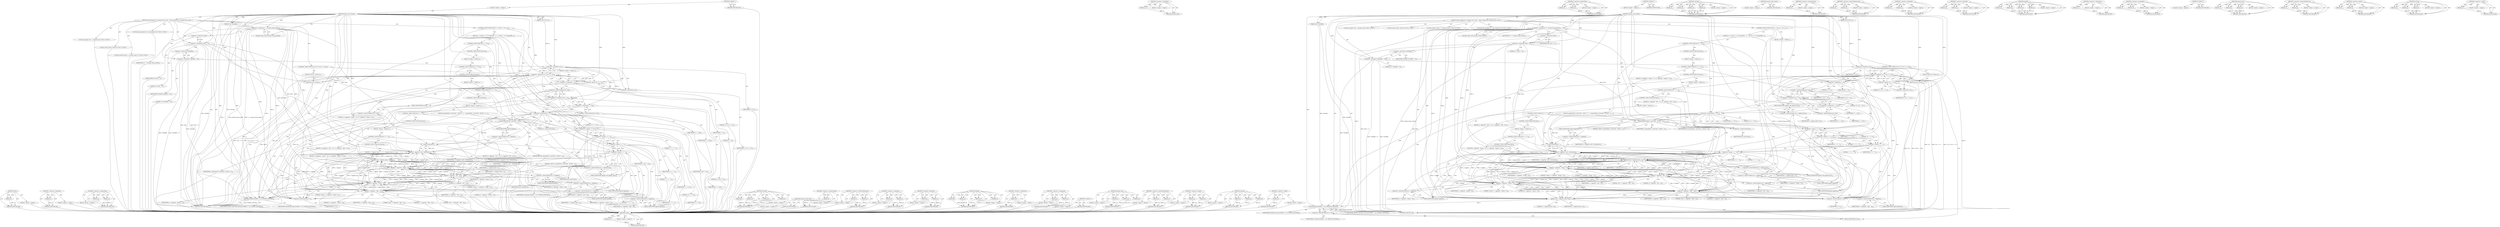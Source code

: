 digraph "&lt;operator&gt;.sizeOf" {
vulnerable_247 [label=<(METHOD,strlen)>];
vulnerable_248 [label=<(PARAM,p1)>];
vulnerable_249 [label=<(BLOCK,&lt;empty&gt;,&lt;empty&gt;)>];
vulnerable_250 [label=<(METHOD_RETURN,ANY)>];
vulnerable_196 [label=<(METHOD,&lt;operator&gt;.logicalNot)>];
vulnerable_197 [label=<(PARAM,p1)>];
vulnerable_198 [label=<(BLOCK,&lt;empty&gt;,&lt;empty&gt;)>];
vulnerable_199 [label=<(METHOD_RETURN,ANY)>];
vulnerable_219 [label=<(METHOD,&lt;operator&gt;.greaterThan)>];
vulnerable_220 [label=<(PARAM,p1)>];
vulnerable_221 [label=<(PARAM,p2)>];
vulnerable_222 [label=<(BLOCK,&lt;empty&gt;,&lt;empty&gt;)>];
vulnerable_223 [label=<(METHOD_RETURN,ANY)>];
vulnerable_6 [label=<(METHOD,&lt;global&gt;)<SUB>1</SUB>>];
vulnerable_7 [label=<(BLOCK,&lt;empty&gt;,&lt;empty&gt;)<SUB>1</SUB>>];
vulnerable_8 [label=<(METHOD,xmlrpc_char_encode)<SUB>1</SUB>>];
vulnerable_9 [label=<(PARAM,char *outbuffer)<SUB>1</SUB>>];
vulnerable_10 [label=<(PARAM,const char *s1)<SUB>1</SUB>>];
vulnerable_11 [label=<(BLOCK,{
	long unsigned int i;
	unsigned char c;
	char...,{
	long unsigned int i;
	unsigned char c;
	char...)<SUB>2</SUB>>];
vulnerable_12 [label="<(LOCAL,long unsigned int i: long unsigned int)<SUB>3</SUB>>"];
vulnerable_13 [label="<(LOCAL,unsigned char c: unsigned char)<SUB>4</SUB>>"];
vulnerable_14 [label="<(LOCAL,char[15] buf2: char[15])<SUB>5</SUB>>"];
vulnerable_15 [label="<(LOCAL,mowgli_string_t* s: mowgli_string_t*)<SUB>6</SUB>>"];
vulnerable_16 [label=<(&lt;operator&gt;.assignment,*s = mowgli_string_create())<SUB>6</SUB>>];
vulnerable_17 [label=<(IDENTIFIER,s,*s = mowgli_string_create())<SUB>6</SUB>>];
vulnerable_18 [label=<(mowgli_string_create,mowgli_string_create())<SUB>6</SUB>>];
vulnerable_19 [label=<(&lt;operator&gt;.assignment,*buf2 = '\0')<SUB>7</SUB>>];
vulnerable_20 [label=<(&lt;operator&gt;.indirection,*buf2)<SUB>7</SUB>>];
vulnerable_21 [label=<(IDENTIFIER,buf2,*buf2 = '\0')<SUB>7</SUB>>];
vulnerable_22 [label=<(LITERAL,'\0',*buf2 = '\0')<SUB>7</SUB>>];
vulnerable_23 [label=<(&lt;operator&gt;.assignment,*outbuffer = '\0')<SUB>8</SUB>>];
vulnerable_24 [label=<(&lt;operator&gt;.indirection,*outbuffer)<SUB>8</SUB>>];
vulnerable_25 [label=<(IDENTIFIER,outbuffer,*outbuffer = '\0')<SUB>8</SUB>>];
vulnerable_26 [label=<(LITERAL,'\0',*outbuffer = '\0')<SUB>8</SUB>>];
vulnerable_27 [label=<(CONTROL_STRUCTURE,IF,if ((!(s1) || (*(s1) == '\0'))))<SUB>10</SUB>>];
vulnerable_28 [label=<(&lt;operator&gt;.logicalOr,!(s1) || (*(s1) == '\0'))<SUB>10</SUB>>];
vulnerable_29 [label=<(&lt;operator&gt;.logicalNot,!(s1))<SUB>10</SUB>>];
vulnerable_30 [label=<(IDENTIFIER,s1,!(s1))<SUB>10</SUB>>];
vulnerable_31 [label=<(&lt;operator&gt;.equals,*(s1) == '\0')<SUB>10</SUB>>];
vulnerable_32 [label=<(&lt;operator&gt;.indirection,*(s1))<SUB>10</SUB>>];
vulnerable_33 [label=<(IDENTIFIER,s1,*(s1) == '\0')<SUB>10</SUB>>];
vulnerable_34 [label=<(LITERAL,'\0',*(s1) == '\0')<SUB>10</SUB>>];
vulnerable_35 [label=<(BLOCK,{
		return;
	},{
		return;
	})<SUB>11</SUB>>];
vulnerable_36 [label=<(RETURN,return;,return;)<SUB>12</SUB>>];
vulnerable_37 [label=<(CONTROL_STRUCTURE,FOR,for (i = 0;s1[i] != '\0';i++))<SUB>15</SUB>>];
vulnerable_38 [label=<(BLOCK,&lt;empty&gt;,&lt;empty&gt;)<SUB>15</SUB>>];
vulnerable_39 [label=<(&lt;operator&gt;.assignment,i = 0)<SUB>15</SUB>>];
vulnerable_40 [label=<(IDENTIFIER,i,i = 0)<SUB>15</SUB>>];
vulnerable_41 [label=<(LITERAL,0,i = 0)<SUB>15</SUB>>];
vulnerable_42 [label=<(&lt;operator&gt;.notEquals,s1[i] != '\0')<SUB>15</SUB>>];
vulnerable_43 [label=<(&lt;operator&gt;.indirectIndexAccess,s1[i])<SUB>15</SUB>>];
vulnerable_44 [label=<(IDENTIFIER,s1,s1[i] != '\0')<SUB>15</SUB>>];
vulnerable_45 [label=<(IDENTIFIER,i,s1[i] != '\0')<SUB>15</SUB>>];
vulnerable_46 [label=<(LITERAL,'\0',s1[i] != '\0')<SUB>15</SUB>>];
vulnerable_47 [label=<(&lt;operator&gt;.postIncrement,i++)<SUB>15</SUB>>];
vulnerable_48 [label=<(IDENTIFIER,i,i++)<SUB>15</SUB>>];
vulnerable_49 [label=<(BLOCK,{
		c = s1[i];
		if (c &gt; 127)
		{
			snprintf(b...,{
		c = s1[i];
		if (c &gt; 127)
		{
			snprintf(b...)<SUB>16</SUB>>];
vulnerable_50 [label=<(&lt;operator&gt;.assignment,c = s1[i])<SUB>17</SUB>>];
vulnerable_51 [label=<(IDENTIFIER,c,c = s1[i])<SUB>17</SUB>>];
vulnerable_52 [label=<(&lt;operator&gt;.indirectIndexAccess,s1[i])<SUB>17</SUB>>];
vulnerable_53 [label=<(IDENTIFIER,s1,c = s1[i])<SUB>17</SUB>>];
vulnerable_54 [label=<(IDENTIFIER,i,c = s1[i])<SUB>17</SUB>>];
vulnerable_55 [label=<(CONTROL_STRUCTURE,IF,if (c &gt; 127))<SUB>18</SUB>>];
vulnerable_56 [label=<(&lt;operator&gt;.greaterThan,c &gt; 127)<SUB>18</SUB>>];
vulnerable_57 [label=<(IDENTIFIER,c,c &gt; 127)<SUB>18</SUB>>];
vulnerable_58 [label=<(LITERAL,127,c &gt; 127)<SUB>18</SUB>>];
vulnerable_59 [label=<(BLOCK,{
			snprintf(buf2, sizeof buf2, &quot;&amp;#%d;&quot;, c);
	...,{
			snprintf(buf2, sizeof buf2, &quot;&amp;#%d;&quot;, c);
	...)<SUB>19</SUB>>];
vulnerable_60 [label=<(snprintf,snprintf(buf2, sizeof buf2, &quot;&amp;#%d;&quot;, c))<SUB>20</SUB>>];
vulnerable_61 [label=<(IDENTIFIER,buf2,snprintf(buf2, sizeof buf2, &quot;&amp;#%d;&quot;, c))<SUB>20</SUB>>];
vulnerable_62 [label=<(&lt;operator&gt;.sizeOf,sizeof buf2)<SUB>20</SUB>>];
vulnerable_63 [label=<(IDENTIFIER,buf2,sizeof buf2)<SUB>20</SUB>>];
vulnerable_64 [label=<(LITERAL,&quot;&amp;#%d;&quot;,snprintf(buf2, sizeof buf2, &quot;&amp;#%d;&quot;, c))<SUB>20</SUB>>];
vulnerable_65 [label=<(IDENTIFIER,c,snprintf(buf2, sizeof buf2, &quot;&amp;#%d;&quot;, c))<SUB>20</SUB>>];
vulnerable_66 [label=<(append,s-&gt;append(s, buf2, strlen(buf2)))<SUB>21</SUB>>];
vulnerable_67 [label=<(&lt;operator&gt;.indirectFieldAccess,s-&gt;append)<SUB>21</SUB>>];
vulnerable_68 [label=<(IDENTIFIER,s,s-&gt;append(s, buf2, strlen(buf2)))<SUB>21</SUB>>];
vulnerable_69 [label=<(FIELD_IDENTIFIER,append,append)<SUB>21</SUB>>];
vulnerable_70 [label=<(IDENTIFIER,s,s-&gt;append(s, buf2, strlen(buf2)))<SUB>21</SUB>>];
vulnerable_71 [label=<(IDENTIFIER,buf2,s-&gt;append(s, buf2, strlen(buf2)))<SUB>21</SUB>>];
vulnerable_72 [label=<(strlen,strlen(buf2))<SUB>21</SUB>>];
vulnerable_73 [label=<(IDENTIFIER,buf2,strlen(buf2))<SUB>21</SUB>>];
vulnerable_74 [label=<(CONTROL_STRUCTURE,ELSE,else)<SUB>23</SUB>>];
vulnerable_75 [label=<(BLOCK,&lt;empty&gt;,&lt;empty&gt;)<SUB>23</SUB>>];
vulnerable_76 [label=<(CONTROL_STRUCTURE,IF,if (c == '&amp;'))<SUB>23</SUB>>];
vulnerable_77 [label=<(&lt;operator&gt;.equals,c == '&amp;')<SUB>23</SUB>>];
vulnerable_78 [label=<(IDENTIFIER,c,c == '&amp;')<SUB>23</SUB>>];
vulnerable_79 [label=<(LITERAL,'&amp;',c == '&amp;')<SUB>23</SUB>>];
vulnerable_80 [label=<(BLOCK,{
			s-&gt;append(s, &quot;&amp;amp;&quot;, 5);
		},{
			s-&gt;append(s, &quot;&amp;amp;&quot;, 5);
		})<SUB>24</SUB>>];
vulnerable_81 [label=<(append,s-&gt;append(s, &quot;&amp;amp;&quot;, 5))<SUB>25</SUB>>];
vulnerable_82 [label=<(&lt;operator&gt;.indirectFieldAccess,s-&gt;append)<SUB>25</SUB>>];
vulnerable_83 [label=<(IDENTIFIER,s,s-&gt;append(s, &quot;&amp;amp;&quot;, 5))<SUB>25</SUB>>];
vulnerable_84 [label=<(FIELD_IDENTIFIER,append,append)<SUB>25</SUB>>];
vulnerable_85 [label=<(IDENTIFIER,s,s-&gt;append(s, &quot;&amp;amp;&quot;, 5))<SUB>25</SUB>>];
vulnerable_86 [label=<(LITERAL,&quot;&amp;amp;&quot;,s-&gt;append(s, &quot;&amp;amp;&quot;, 5))<SUB>25</SUB>>];
vulnerable_87 [label=<(LITERAL,5,s-&gt;append(s, &quot;&amp;amp;&quot;, 5))<SUB>25</SUB>>];
vulnerable_88 [label=<(CONTROL_STRUCTURE,ELSE,else)<SUB>27</SUB>>];
vulnerable_89 [label=<(BLOCK,&lt;empty&gt;,&lt;empty&gt;)<SUB>27</SUB>>];
vulnerable_90 [label=<(CONTROL_STRUCTURE,IF,if (c == '&lt;'))<SUB>27</SUB>>];
vulnerable_91 [label=<(&lt;operator&gt;.equals,c == '&lt;')<SUB>27</SUB>>];
vulnerable_92 [label=<(IDENTIFIER,c,c == '&lt;')<SUB>27</SUB>>];
vulnerable_93 [label=<(LITERAL,'&lt;',c == '&lt;')<SUB>27</SUB>>];
vulnerable_94 [label=<(BLOCK,{
			s-&gt;append(s, &quot;&amp;lt;&quot;, 4);
		},{
			s-&gt;append(s, &quot;&amp;lt;&quot;, 4);
		})<SUB>28</SUB>>];
vulnerable_95 [label=<(append,s-&gt;append(s, &quot;&amp;lt;&quot;, 4))<SUB>29</SUB>>];
vulnerable_96 [label=<(&lt;operator&gt;.indirectFieldAccess,s-&gt;append)<SUB>29</SUB>>];
vulnerable_97 [label=<(IDENTIFIER,s,s-&gt;append(s, &quot;&amp;lt;&quot;, 4))<SUB>29</SUB>>];
vulnerable_98 [label=<(FIELD_IDENTIFIER,append,append)<SUB>29</SUB>>];
vulnerable_99 [label=<(IDENTIFIER,s,s-&gt;append(s, &quot;&amp;lt;&quot;, 4))<SUB>29</SUB>>];
vulnerable_100 [label=<(LITERAL,&quot;&amp;lt;&quot;,s-&gt;append(s, &quot;&amp;lt;&quot;, 4))<SUB>29</SUB>>];
vulnerable_101 [label=<(LITERAL,4,s-&gt;append(s, &quot;&amp;lt;&quot;, 4))<SUB>29</SUB>>];
vulnerable_102 [label=<(CONTROL_STRUCTURE,ELSE,else)<SUB>31</SUB>>];
vulnerable_103 [label=<(BLOCK,&lt;empty&gt;,&lt;empty&gt;)<SUB>31</SUB>>];
vulnerable_104 [label=<(CONTROL_STRUCTURE,IF,if (c == '&gt;'))<SUB>31</SUB>>];
vulnerable_105 [label=<(&lt;operator&gt;.equals,c == '&gt;')<SUB>31</SUB>>];
vulnerable_106 [label=<(IDENTIFIER,c,c == '&gt;')<SUB>31</SUB>>];
vulnerable_107 [label=<(LITERAL,'&gt;',c == '&gt;')<SUB>31</SUB>>];
vulnerable_108 [label=<(BLOCK,{
			s-&gt;append(s, &quot;&amp;gt;&quot;, 4);
		},{
			s-&gt;append(s, &quot;&amp;gt;&quot;, 4);
		})<SUB>32</SUB>>];
vulnerable_109 [label=<(append,s-&gt;append(s, &quot;&amp;gt;&quot;, 4))<SUB>33</SUB>>];
vulnerable_110 [label=<(&lt;operator&gt;.indirectFieldAccess,s-&gt;append)<SUB>33</SUB>>];
vulnerable_111 [label=<(IDENTIFIER,s,s-&gt;append(s, &quot;&amp;gt;&quot;, 4))<SUB>33</SUB>>];
vulnerable_112 [label=<(FIELD_IDENTIFIER,append,append)<SUB>33</SUB>>];
vulnerable_113 [label=<(IDENTIFIER,s,s-&gt;append(s, &quot;&amp;gt;&quot;, 4))<SUB>33</SUB>>];
vulnerable_114 [label=<(LITERAL,&quot;&amp;gt;&quot;,s-&gt;append(s, &quot;&amp;gt;&quot;, 4))<SUB>33</SUB>>];
vulnerable_115 [label=<(LITERAL,4,s-&gt;append(s, &quot;&amp;gt;&quot;, 4))<SUB>33</SUB>>];
vulnerable_116 [label=<(CONTROL_STRUCTURE,ELSE,else)<SUB>35</SUB>>];
vulnerable_117 [label=<(BLOCK,&lt;empty&gt;,&lt;empty&gt;)<SUB>35</SUB>>];
vulnerable_118 [label=<(CONTROL_STRUCTURE,IF,if (c == '&quot;'))<SUB>35</SUB>>];
vulnerable_119 [label=<(&lt;operator&gt;.equals,c == '&quot;')<SUB>35</SUB>>];
vulnerable_120 [label=<(IDENTIFIER,c,c == '&quot;')<SUB>35</SUB>>];
vulnerable_121 [label=<(LITERAL,'&quot;',c == '&quot;')<SUB>35</SUB>>];
vulnerable_122 [label=<(BLOCK,{
			s-&gt;append(s, &quot;&amp;quot;&quot;, 6);
		},{
			s-&gt;append(s, &quot;&amp;quot;&quot;, 6);
		})<SUB>36</SUB>>];
vulnerable_123 [label=<(append,s-&gt;append(s, &quot;&amp;quot;&quot;, 6))<SUB>37</SUB>>];
vulnerable_124 [label=<(&lt;operator&gt;.indirectFieldAccess,s-&gt;append)<SUB>37</SUB>>];
vulnerable_125 [label=<(IDENTIFIER,s,s-&gt;append(s, &quot;&amp;quot;&quot;, 6))<SUB>37</SUB>>];
vulnerable_126 [label=<(FIELD_IDENTIFIER,append,append)<SUB>37</SUB>>];
vulnerable_127 [label=<(IDENTIFIER,s,s-&gt;append(s, &quot;&amp;quot;&quot;, 6))<SUB>37</SUB>>];
vulnerable_128 [label=<(LITERAL,&quot;&amp;quot;&quot;,s-&gt;append(s, &quot;&amp;quot;&quot;, 6))<SUB>37</SUB>>];
vulnerable_129 [label=<(LITERAL,6,s-&gt;append(s, &quot;&amp;quot;&quot;, 6))<SUB>37</SUB>>];
vulnerable_130 [label=<(CONTROL_STRUCTURE,ELSE,else)<SUB>40</SUB>>];
vulnerable_131 [label=<(BLOCK,{
 			s-&gt;append_char(s, c);
 		},{
 			s-&gt;append_char(s, c);
 		})<SUB>40</SUB>>];
vulnerable_132 [label=<(append_char,s-&gt;append_char(s, c))<SUB>41</SUB>>];
vulnerable_133 [label=<(&lt;operator&gt;.indirectFieldAccess,s-&gt;append_char)<SUB>41</SUB>>];
vulnerable_134 [label=<(IDENTIFIER,s,s-&gt;append_char(s, c))<SUB>41</SUB>>];
vulnerable_135 [label=<(FIELD_IDENTIFIER,append_char,append_char)<SUB>41</SUB>>];
vulnerable_136 [label=<(IDENTIFIER,s,s-&gt;append_char(s, c))<SUB>41</SUB>>];
vulnerable_137 [label=<(IDENTIFIER,c,s-&gt;append_char(s, c))<SUB>41</SUB>>];
vulnerable_138 [label=<(memcpy,memcpy(outbuffer, s-&gt;str, XMLRPC_BUFSIZE))<SUB>45</SUB>>];
vulnerable_139 [label=<(IDENTIFIER,outbuffer,memcpy(outbuffer, s-&gt;str, XMLRPC_BUFSIZE))<SUB>45</SUB>>];
vulnerable_140 [label=<(&lt;operator&gt;.indirectFieldAccess,s-&gt;str)<SUB>45</SUB>>];
vulnerable_141 [label=<(IDENTIFIER,s,memcpy(outbuffer, s-&gt;str, XMLRPC_BUFSIZE))<SUB>45</SUB>>];
vulnerable_142 [label=<(FIELD_IDENTIFIER,str,str)<SUB>45</SUB>>];
vulnerable_143 [label=<(IDENTIFIER,XMLRPC_BUFSIZE,memcpy(outbuffer, s-&gt;str, XMLRPC_BUFSIZE))<SUB>45</SUB>>];
vulnerable_144 [label=<(METHOD_RETURN,void)<SUB>1</SUB>>];
vulnerable_146 [label=<(METHOD_RETURN,ANY)<SUB>1</SUB>>];
vulnerable_224 [label=<(METHOD,snprintf)>];
vulnerable_225 [label=<(PARAM,p1)>];
vulnerable_226 [label=<(PARAM,p2)>];
vulnerable_227 [label=<(PARAM,p3)>];
vulnerable_228 [label=<(PARAM,p4)>];
vulnerable_229 [label=<(BLOCK,&lt;empty&gt;,&lt;empty&gt;)>];
vulnerable_230 [label=<(METHOD_RETURN,ANY)>];
vulnerable_184 [label=<(METHOD,mowgli_string_create)>];
vulnerable_185 [label=<(BLOCK,&lt;empty&gt;,&lt;empty&gt;)>];
vulnerable_186 [label=<(METHOD_RETURN,ANY)>];
vulnerable_215 [label=<(METHOD,&lt;operator&gt;.postIncrement)>];
vulnerable_216 [label=<(PARAM,p1)>];
vulnerable_217 [label=<(BLOCK,&lt;empty&gt;,&lt;empty&gt;)>];
vulnerable_218 [label=<(METHOD_RETURN,ANY)>];
vulnerable_210 [label=<(METHOD,&lt;operator&gt;.indirectIndexAccess)>];
vulnerable_211 [label=<(PARAM,p1)>];
vulnerable_212 [label=<(PARAM,p2)>];
vulnerable_213 [label=<(BLOCK,&lt;empty&gt;,&lt;empty&gt;)>];
vulnerable_214 [label=<(METHOD_RETURN,ANY)>];
vulnerable_205 [label=<(METHOD,&lt;operator&gt;.notEquals)>];
vulnerable_206 [label=<(PARAM,p1)>];
vulnerable_207 [label=<(PARAM,p2)>];
vulnerable_208 [label=<(BLOCK,&lt;empty&gt;,&lt;empty&gt;)>];
vulnerable_209 [label=<(METHOD_RETURN,ANY)>];
vulnerable_191 [label=<(METHOD,&lt;operator&gt;.logicalOr)>];
vulnerable_192 [label=<(PARAM,p1)>];
vulnerable_193 [label=<(PARAM,p2)>];
vulnerable_194 [label=<(BLOCK,&lt;empty&gt;,&lt;empty&gt;)>];
vulnerable_195 [label=<(METHOD_RETURN,ANY)>];
vulnerable_235 [label=<(METHOD,append)>];
vulnerable_236 [label=<(PARAM,p1)>];
vulnerable_237 [label=<(PARAM,p2)>];
vulnerable_238 [label=<(PARAM,p3)>];
vulnerable_239 [label=<(PARAM,p4)>];
vulnerable_240 [label=<(BLOCK,&lt;empty&gt;,&lt;empty&gt;)>];
vulnerable_241 [label=<(METHOD_RETURN,ANY)>];
vulnerable_187 [label=<(METHOD,&lt;operator&gt;.indirection)>];
vulnerable_188 [label=<(PARAM,p1)>];
vulnerable_189 [label=<(BLOCK,&lt;empty&gt;,&lt;empty&gt;)>];
vulnerable_190 [label=<(METHOD_RETURN,ANY)>];
vulnerable_179 [label=<(METHOD,&lt;operator&gt;.assignment)>];
vulnerable_180 [label=<(PARAM,p1)>];
vulnerable_181 [label=<(PARAM,p2)>];
vulnerable_182 [label=<(BLOCK,&lt;empty&gt;,&lt;empty&gt;)>];
vulnerable_183 [label=<(METHOD_RETURN,ANY)>];
vulnerable_173 [label=<(METHOD,&lt;global&gt;)<SUB>1</SUB>>];
vulnerable_174 [label=<(BLOCK,&lt;empty&gt;,&lt;empty&gt;)>];
vulnerable_175 [label=<(METHOD_RETURN,ANY)>];
vulnerable_251 [label=<(METHOD,append_char)>];
vulnerable_252 [label=<(PARAM,p1)>];
vulnerable_253 [label=<(PARAM,p2)>];
vulnerable_254 [label=<(PARAM,p3)>];
vulnerable_255 [label=<(BLOCK,&lt;empty&gt;,&lt;empty&gt;)>];
vulnerable_256 [label=<(METHOD_RETURN,ANY)>];
vulnerable_242 [label=<(METHOD,&lt;operator&gt;.indirectFieldAccess)>];
vulnerable_243 [label=<(PARAM,p1)>];
vulnerable_244 [label=<(PARAM,p2)>];
vulnerable_245 [label=<(BLOCK,&lt;empty&gt;,&lt;empty&gt;)>];
vulnerable_246 [label=<(METHOD_RETURN,ANY)>];
vulnerable_200 [label=<(METHOD,&lt;operator&gt;.equals)>];
vulnerable_201 [label=<(PARAM,p1)>];
vulnerable_202 [label=<(PARAM,p2)>];
vulnerable_203 [label=<(BLOCK,&lt;empty&gt;,&lt;empty&gt;)>];
vulnerable_204 [label=<(METHOD_RETURN,ANY)>];
vulnerable_257 [label=<(METHOD,memcpy)>];
vulnerable_258 [label=<(PARAM,p1)>];
vulnerable_259 [label=<(PARAM,p2)>];
vulnerable_260 [label=<(PARAM,p3)>];
vulnerable_261 [label=<(BLOCK,&lt;empty&gt;,&lt;empty&gt;)>];
vulnerable_262 [label=<(METHOD_RETURN,ANY)>];
vulnerable_231 [label=<(METHOD,&lt;operator&gt;.sizeOf)>];
vulnerable_232 [label=<(PARAM,p1)>];
vulnerable_233 [label=<(BLOCK,&lt;empty&gt;,&lt;empty&gt;)>];
vulnerable_234 [label=<(METHOD_RETURN,ANY)>];
fixed_253 [label=<(METHOD,strlen)>];
fixed_254 [label=<(PARAM,p1)>];
fixed_255 [label=<(BLOCK,&lt;empty&gt;,&lt;empty&gt;)>];
fixed_256 [label=<(METHOD_RETURN,ANY)>];
fixed_202 [label=<(METHOD,&lt;operator&gt;.logicalNot)>];
fixed_203 [label=<(PARAM,p1)>];
fixed_204 [label=<(BLOCK,&lt;empty&gt;,&lt;empty&gt;)>];
fixed_205 [label=<(METHOD_RETURN,ANY)>];
fixed_225 [label=<(METHOD,&lt;operator&gt;.greaterThan)>];
fixed_226 [label=<(PARAM,p1)>];
fixed_227 [label=<(PARAM,p2)>];
fixed_228 [label=<(BLOCK,&lt;empty&gt;,&lt;empty&gt;)>];
fixed_229 [label=<(METHOD_RETURN,ANY)>];
fixed_6 [label=<(METHOD,&lt;global&gt;)<SUB>1</SUB>>];
fixed_7 [label=<(BLOCK,&lt;empty&gt;,&lt;empty&gt;)<SUB>1</SUB>>];
fixed_8 [label=<(METHOD,xmlrpc_char_encode)<SUB>1</SUB>>];
fixed_9 [label=<(PARAM,char *outbuffer)<SUB>1</SUB>>];
fixed_10 [label=<(PARAM,const char *s1)<SUB>1</SUB>>];
fixed_11 [label=<(BLOCK,{
	long unsigned int i;
	unsigned char c;
	char...,{
	long unsigned int i;
	unsigned char c;
	char...)<SUB>2</SUB>>];
fixed_12 [label="<(LOCAL,long unsigned int i: long unsigned int)<SUB>3</SUB>>"];
fixed_13 [label="<(LOCAL,unsigned char c: unsigned char)<SUB>4</SUB>>"];
fixed_14 [label="<(LOCAL,char[15] buf2: char[15])<SUB>5</SUB>>"];
fixed_15 [label="<(LOCAL,mowgli_string_t* s: mowgli_string_t*)<SUB>6</SUB>>"];
fixed_16 [label=<(&lt;operator&gt;.assignment,*s = mowgli_string_create())<SUB>6</SUB>>];
fixed_17 [label=<(IDENTIFIER,s,*s = mowgli_string_create())<SUB>6</SUB>>];
fixed_18 [label=<(mowgli_string_create,mowgli_string_create())<SUB>6</SUB>>];
fixed_19 [label=<(&lt;operator&gt;.assignment,*buf2 = '\0')<SUB>7</SUB>>];
fixed_20 [label=<(&lt;operator&gt;.indirection,*buf2)<SUB>7</SUB>>];
fixed_21 [label=<(IDENTIFIER,buf2,*buf2 = '\0')<SUB>7</SUB>>];
fixed_22 [label=<(LITERAL,'\0',*buf2 = '\0')<SUB>7</SUB>>];
fixed_23 [label=<(&lt;operator&gt;.assignment,*outbuffer = '\0')<SUB>8</SUB>>];
fixed_24 [label=<(&lt;operator&gt;.indirection,*outbuffer)<SUB>8</SUB>>];
fixed_25 [label=<(IDENTIFIER,outbuffer,*outbuffer = '\0')<SUB>8</SUB>>];
fixed_26 [label=<(LITERAL,'\0',*outbuffer = '\0')<SUB>8</SUB>>];
fixed_27 [label=<(CONTROL_STRUCTURE,IF,if ((!(s1) || (*(s1) == '\0'))))<SUB>10</SUB>>];
fixed_28 [label=<(&lt;operator&gt;.logicalOr,!(s1) || (*(s1) == '\0'))<SUB>10</SUB>>];
fixed_29 [label=<(&lt;operator&gt;.logicalNot,!(s1))<SUB>10</SUB>>];
fixed_30 [label=<(IDENTIFIER,s1,!(s1))<SUB>10</SUB>>];
fixed_31 [label=<(&lt;operator&gt;.equals,*(s1) == '\0')<SUB>10</SUB>>];
fixed_32 [label=<(&lt;operator&gt;.indirection,*(s1))<SUB>10</SUB>>];
fixed_33 [label=<(IDENTIFIER,s1,*(s1) == '\0')<SUB>10</SUB>>];
fixed_34 [label=<(LITERAL,'\0',*(s1) == '\0')<SUB>10</SUB>>];
fixed_35 [label=<(BLOCK,{
		return;
	},{
		return;
	})<SUB>11</SUB>>];
fixed_36 [label=<(RETURN,return;,return;)<SUB>12</SUB>>];
fixed_37 [label=<(CONTROL_STRUCTURE,FOR,for (i = 0;s1[i] != '\0';i++))<SUB>15</SUB>>];
fixed_38 [label=<(BLOCK,&lt;empty&gt;,&lt;empty&gt;)<SUB>15</SUB>>];
fixed_39 [label=<(&lt;operator&gt;.assignment,i = 0)<SUB>15</SUB>>];
fixed_40 [label=<(IDENTIFIER,i,i = 0)<SUB>15</SUB>>];
fixed_41 [label=<(LITERAL,0,i = 0)<SUB>15</SUB>>];
fixed_42 [label=<(&lt;operator&gt;.notEquals,s1[i] != '\0')<SUB>15</SUB>>];
fixed_43 [label=<(&lt;operator&gt;.indirectIndexAccess,s1[i])<SUB>15</SUB>>];
fixed_44 [label=<(IDENTIFIER,s1,s1[i] != '\0')<SUB>15</SUB>>];
fixed_45 [label=<(IDENTIFIER,i,s1[i] != '\0')<SUB>15</SUB>>];
fixed_46 [label=<(LITERAL,'\0',s1[i] != '\0')<SUB>15</SUB>>];
fixed_47 [label=<(&lt;operator&gt;.postIncrement,i++)<SUB>15</SUB>>];
fixed_48 [label=<(IDENTIFIER,i,i++)<SUB>15</SUB>>];
fixed_49 [label=<(BLOCK,{
		c = s1[i];
		if (c &gt; 127)
		{
			snprintf(b...,{
		c = s1[i];
		if (c &gt; 127)
		{
			snprintf(b...)<SUB>16</SUB>>];
fixed_50 [label=<(&lt;operator&gt;.assignment,c = s1[i])<SUB>17</SUB>>];
fixed_51 [label=<(IDENTIFIER,c,c = s1[i])<SUB>17</SUB>>];
fixed_52 [label=<(&lt;operator&gt;.indirectIndexAccess,s1[i])<SUB>17</SUB>>];
fixed_53 [label=<(IDENTIFIER,s1,c = s1[i])<SUB>17</SUB>>];
fixed_54 [label=<(IDENTIFIER,i,c = s1[i])<SUB>17</SUB>>];
fixed_55 [label=<(CONTROL_STRUCTURE,IF,if (c &gt; 127))<SUB>18</SUB>>];
fixed_56 [label=<(&lt;operator&gt;.greaterThan,c &gt; 127)<SUB>18</SUB>>];
fixed_57 [label=<(IDENTIFIER,c,c &gt; 127)<SUB>18</SUB>>];
fixed_58 [label=<(LITERAL,127,c &gt; 127)<SUB>18</SUB>>];
fixed_59 [label=<(BLOCK,{
			snprintf(buf2, sizeof buf2, &quot;&amp;#%d;&quot;, c);
	...,{
			snprintf(buf2, sizeof buf2, &quot;&amp;#%d;&quot;, c);
	...)<SUB>19</SUB>>];
fixed_60 [label=<(snprintf,snprintf(buf2, sizeof buf2, &quot;&amp;#%d;&quot;, c))<SUB>20</SUB>>];
fixed_61 [label=<(IDENTIFIER,buf2,snprintf(buf2, sizeof buf2, &quot;&amp;#%d;&quot;, c))<SUB>20</SUB>>];
fixed_62 [label=<(&lt;operator&gt;.sizeOf,sizeof buf2)<SUB>20</SUB>>];
fixed_63 [label=<(IDENTIFIER,buf2,sizeof buf2)<SUB>20</SUB>>];
fixed_64 [label=<(LITERAL,&quot;&amp;#%d;&quot;,snprintf(buf2, sizeof buf2, &quot;&amp;#%d;&quot;, c))<SUB>20</SUB>>];
fixed_65 [label=<(IDENTIFIER,c,snprintf(buf2, sizeof buf2, &quot;&amp;#%d;&quot;, c))<SUB>20</SUB>>];
fixed_66 [label=<(append,s-&gt;append(s, buf2, strlen(buf2)))<SUB>21</SUB>>];
fixed_67 [label=<(&lt;operator&gt;.indirectFieldAccess,s-&gt;append)<SUB>21</SUB>>];
fixed_68 [label=<(IDENTIFIER,s,s-&gt;append(s, buf2, strlen(buf2)))<SUB>21</SUB>>];
fixed_69 [label=<(FIELD_IDENTIFIER,append,append)<SUB>21</SUB>>];
fixed_70 [label=<(IDENTIFIER,s,s-&gt;append(s, buf2, strlen(buf2)))<SUB>21</SUB>>];
fixed_71 [label=<(IDENTIFIER,buf2,s-&gt;append(s, buf2, strlen(buf2)))<SUB>21</SUB>>];
fixed_72 [label=<(strlen,strlen(buf2))<SUB>21</SUB>>];
fixed_73 [label=<(IDENTIFIER,buf2,strlen(buf2))<SUB>21</SUB>>];
fixed_74 [label=<(CONTROL_STRUCTURE,ELSE,else)<SUB>23</SUB>>];
fixed_75 [label=<(BLOCK,&lt;empty&gt;,&lt;empty&gt;)<SUB>23</SUB>>];
fixed_76 [label=<(CONTROL_STRUCTURE,IF,if (c == '&amp;'))<SUB>23</SUB>>];
fixed_77 [label=<(&lt;operator&gt;.equals,c == '&amp;')<SUB>23</SUB>>];
fixed_78 [label=<(IDENTIFIER,c,c == '&amp;')<SUB>23</SUB>>];
fixed_79 [label=<(LITERAL,'&amp;',c == '&amp;')<SUB>23</SUB>>];
fixed_80 [label=<(BLOCK,{
			s-&gt;append(s, &quot;&amp;amp;&quot;, 5);
		},{
			s-&gt;append(s, &quot;&amp;amp;&quot;, 5);
		})<SUB>24</SUB>>];
fixed_81 [label=<(append,s-&gt;append(s, &quot;&amp;amp;&quot;, 5))<SUB>25</SUB>>];
fixed_82 [label=<(&lt;operator&gt;.indirectFieldAccess,s-&gt;append)<SUB>25</SUB>>];
fixed_83 [label=<(IDENTIFIER,s,s-&gt;append(s, &quot;&amp;amp;&quot;, 5))<SUB>25</SUB>>];
fixed_84 [label=<(FIELD_IDENTIFIER,append,append)<SUB>25</SUB>>];
fixed_85 [label=<(IDENTIFIER,s,s-&gt;append(s, &quot;&amp;amp;&quot;, 5))<SUB>25</SUB>>];
fixed_86 [label=<(LITERAL,&quot;&amp;amp;&quot;,s-&gt;append(s, &quot;&amp;amp;&quot;, 5))<SUB>25</SUB>>];
fixed_87 [label=<(LITERAL,5,s-&gt;append(s, &quot;&amp;amp;&quot;, 5))<SUB>25</SUB>>];
fixed_88 [label=<(CONTROL_STRUCTURE,ELSE,else)<SUB>27</SUB>>];
fixed_89 [label=<(BLOCK,&lt;empty&gt;,&lt;empty&gt;)<SUB>27</SUB>>];
fixed_90 [label=<(CONTROL_STRUCTURE,IF,if (c == '&lt;'))<SUB>27</SUB>>];
fixed_91 [label=<(&lt;operator&gt;.equals,c == '&lt;')<SUB>27</SUB>>];
fixed_92 [label=<(IDENTIFIER,c,c == '&lt;')<SUB>27</SUB>>];
fixed_93 [label=<(LITERAL,'&lt;',c == '&lt;')<SUB>27</SUB>>];
fixed_94 [label=<(BLOCK,{
			s-&gt;append(s, &quot;&amp;lt;&quot;, 4);
		},{
			s-&gt;append(s, &quot;&amp;lt;&quot;, 4);
		})<SUB>28</SUB>>];
fixed_95 [label=<(append,s-&gt;append(s, &quot;&amp;lt;&quot;, 4))<SUB>29</SUB>>];
fixed_96 [label=<(&lt;operator&gt;.indirectFieldAccess,s-&gt;append)<SUB>29</SUB>>];
fixed_97 [label=<(IDENTIFIER,s,s-&gt;append(s, &quot;&amp;lt;&quot;, 4))<SUB>29</SUB>>];
fixed_98 [label=<(FIELD_IDENTIFIER,append,append)<SUB>29</SUB>>];
fixed_99 [label=<(IDENTIFIER,s,s-&gt;append(s, &quot;&amp;lt;&quot;, 4))<SUB>29</SUB>>];
fixed_100 [label=<(LITERAL,&quot;&amp;lt;&quot;,s-&gt;append(s, &quot;&amp;lt;&quot;, 4))<SUB>29</SUB>>];
fixed_101 [label=<(LITERAL,4,s-&gt;append(s, &quot;&amp;lt;&quot;, 4))<SUB>29</SUB>>];
fixed_102 [label=<(CONTROL_STRUCTURE,ELSE,else)<SUB>31</SUB>>];
fixed_103 [label=<(BLOCK,&lt;empty&gt;,&lt;empty&gt;)<SUB>31</SUB>>];
fixed_104 [label=<(CONTROL_STRUCTURE,IF,if (c == '&gt;'))<SUB>31</SUB>>];
fixed_105 [label=<(&lt;operator&gt;.equals,c == '&gt;')<SUB>31</SUB>>];
fixed_106 [label=<(IDENTIFIER,c,c == '&gt;')<SUB>31</SUB>>];
fixed_107 [label=<(LITERAL,'&gt;',c == '&gt;')<SUB>31</SUB>>];
fixed_108 [label=<(BLOCK,{
			s-&gt;append(s, &quot;&amp;gt;&quot;, 4);
		},{
			s-&gt;append(s, &quot;&amp;gt;&quot;, 4);
		})<SUB>32</SUB>>];
fixed_109 [label=<(append,s-&gt;append(s, &quot;&amp;gt;&quot;, 4))<SUB>33</SUB>>];
fixed_110 [label=<(&lt;operator&gt;.indirectFieldAccess,s-&gt;append)<SUB>33</SUB>>];
fixed_111 [label=<(IDENTIFIER,s,s-&gt;append(s, &quot;&amp;gt;&quot;, 4))<SUB>33</SUB>>];
fixed_112 [label=<(FIELD_IDENTIFIER,append,append)<SUB>33</SUB>>];
fixed_113 [label=<(IDENTIFIER,s,s-&gt;append(s, &quot;&amp;gt;&quot;, 4))<SUB>33</SUB>>];
fixed_114 [label=<(LITERAL,&quot;&amp;gt;&quot;,s-&gt;append(s, &quot;&amp;gt;&quot;, 4))<SUB>33</SUB>>];
fixed_115 [label=<(LITERAL,4,s-&gt;append(s, &quot;&amp;gt;&quot;, 4))<SUB>33</SUB>>];
fixed_116 [label=<(CONTROL_STRUCTURE,ELSE,else)<SUB>35</SUB>>];
fixed_117 [label=<(BLOCK,&lt;empty&gt;,&lt;empty&gt;)<SUB>35</SUB>>];
fixed_118 [label=<(CONTROL_STRUCTURE,IF,if (c == '&quot;'))<SUB>35</SUB>>];
fixed_119 [label=<(&lt;operator&gt;.equals,c == '&quot;')<SUB>35</SUB>>];
fixed_120 [label=<(IDENTIFIER,c,c == '&quot;')<SUB>35</SUB>>];
fixed_121 [label=<(LITERAL,'&quot;',c == '&quot;')<SUB>35</SUB>>];
fixed_122 [label=<(BLOCK,{
			s-&gt;append(s, &quot;&amp;quot;&quot;, 6);
		},{
			s-&gt;append(s, &quot;&amp;quot;&quot;, 6);
		})<SUB>36</SUB>>];
fixed_123 [label=<(append,s-&gt;append(s, &quot;&amp;quot;&quot;, 6))<SUB>37</SUB>>];
fixed_124 [label=<(&lt;operator&gt;.indirectFieldAccess,s-&gt;append)<SUB>37</SUB>>];
fixed_125 [label=<(IDENTIFIER,s,s-&gt;append(s, &quot;&amp;quot;&quot;, 6))<SUB>37</SUB>>];
fixed_126 [label=<(FIELD_IDENTIFIER,append,append)<SUB>37</SUB>>];
fixed_127 [label=<(IDENTIFIER,s,s-&gt;append(s, &quot;&amp;quot;&quot;, 6))<SUB>37</SUB>>];
fixed_128 [label=<(LITERAL,&quot;&amp;quot;&quot;,s-&gt;append(s, &quot;&amp;quot;&quot;, 6))<SUB>37</SUB>>];
fixed_129 [label=<(LITERAL,6,s-&gt;append(s, &quot;&amp;quot;&quot;, 6))<SUB>37</SUB>>];
fixed_130 [label=<(CONTROL_STRUCTURE,ELSE,else)<SUB>40</SUB>>];
fixed_131 [label=<(BLOCK,{
 			s-&gt;append_char(s, c);
 		},{
 			s-&gt;append_char(s, c);
 		})<SUB>40</SUB>>];
fixed_132 [label=<(append_char,s-&gt;append_char(s, c))<SUB>41</SUB>>];
fixed_133 [label=<(&lt;operator&gt;.indirectFieldAccess,s-&gt;append_char)<SUB>41</SUB>>];
fixed_134 [label=<(IDENTIFIER,s,s-&gt;append_char(s, c))<SUB>41</SUB>>];
fixed_135 [label=<(FIELD_IDENTIFIER,append_char,append_char)<SUB>41</SUB>>];
fixed_136 [label=<(IDENTIFIER,s,s-&gt;append_char(s, c))<SUB>41</SUB>>];
fixed_137 [label=<(IDENTIFIER,c,s-&gt;append_char(s, c))<SUB>41</SUB>>];
fixed_138 [label=<(append_char,s-&gt;append_char(s, 0))<SUB>44</SUB>>];
fixed_139 [label=<(&lt;operator&gt;.indirectFieldAccess,s-&gt;append_char)<SUB>44</SUB>>];
fixed_140 [label=<(IDENTIFIER,s,s-&gt;append_char(s, 0))<SUB>44</SUB>>];
fixed_141 [label=<(FIELD_IDENTIFIER,append_char,append_char)<SUB>44</SUB>>];
fixed_142 [label=<(IDENTIFIER,s,s-&gt;append_char(s, 0))<SUB>44</SUB>>];
fixed_143 [label=<(LITERAL,0,s-&gt;append_char(s, 0))<SUB>44</SUB>>];
fixed_144 [label=<(strncpy,strncpy(outbuffer, s-&gt;str, XMLRPC_BUFSIZE))<SUB>46</SUB>>];
fixed_145 [label=<(IDENTIFIER,outbuffer,strncpy(outbuffer, s-&gt;str, XMLRPC_BUFSIZE))<SUB>46</SUB>>];
fixed_146 [label=<(&lt;operator&gt;.indirectFieldAccess,s-&gt;str)<SUB>46</SUB>>];
fixed_147 [label=<(IDENTIFIER,s,strncpy(outbuffer, s-&gt;str, XMLRPC_BUFSIZE))<SUB>46</SUB>>];
fixed_148 [label=<(FIELD_IDENTIFIER,str,str)<SUB>46</SUB>>];
fixed_149 [label=<(IDENTIFIER,XMLRPC_BUFSIZE,strncpy(outbuffer, s-&gt;str, XMLRPC_BUFSIZE))<SUB>46</SUB>>];
fixed_150 [label=<(METHOD_RETURN,void)<SUB>1</SUB>>];
fixed_152 [label=<(METHOD_RETURN,ANY)<SUB>1</SUB>>];
fixed_230 [label=<(METHOD,snprintf)>];
fixed_231 [label=<(PARAM,p1)>];
fixed_232 [label=<(PARAM,p2)>];
fixed_233 [label=<(PARAM,p3)>];
fixed_234 [label=<(PARAM,p4)>];
fixed_235 [label=<(BLOCK,&lt;empty&gt;,&lt;empty&gt;)>];
fixed_236 [label=<(METHOD_RETURN,ANY)>];
fixed_190 [label=<(METHOD,mowgli_string_create)>];
fixed_191 [label=<(BLOCK,&lt;empty&gt;,&lt;empty&gt;)>];
fixed_192 [label=<(METHOD_RETURN,ANY)>];
fixed_221 [label=<(METHOD,&lt;operator&gt;.postIncrement)>];
fixed_222 [label=<(PARAM,p1)>];
fixed_223 [label=<(BLOCK,&lt;empty&gt;,&lt;empty&gt;)>];
fixed_224 [label=<(METHOD_RETURN,ANY)>];
fixed_216 [label=<(METHOD,&lt;operator&gt;.indirectIndexAccess)>];
fixed_217 [label=<(PARAM,p1)>];
fixed_218 [label=<(PARAM,p2)>];
fixed_219 [label=<(BLOCK,&lt;empty&gt;,&lt;empty&gt;)>];
fixed_220 [label=<(METHOD_RETURN,ANY)>];
fixed_211 [label=<(METHOD,&lt;operator&gt;.notEquals)>];
fixed_212 [label=<(PARAM,p1)>];
fixed_213 [label=<(PARAM,p2)>];
fixed_214 [label=<(BLOCK,&lt;empty&gt;,&lt;empty&gt;)>];
fixed_215 [label=<(METHOD_RETURN,ANY)>];
fixed_197 [label=<(METHOD,&lt;operator&gt;.logicalOr)>];
fixed_198 [label=<(PARAM,p1)>];
fixed_199 [label=<(PARAM,p2)>];
fixed_200 [label=<(BLOCK,&lt;empty&gt;,&lt;empty&gt;)>];
fixed_201 [label=<(METHOD_RETURN,ANY)>];
fixed_241 [label=<(METHOD,append)>];
fixed_242 [label=<(PARAM,p1)>];
fixed_243 [label=<(PARAM,p2)>];
fixed_244 [label=<(PARAM,p3)>];
fixed_245 [label=<(PARAM,p4)>];
fixed_246 [label=<(BLOCK,&lt;empty&gt;,&lt;empty&gt;)>];
fixed_247 [label=<(METHOD_RETURN,ANY)>];
fixed_193 [label=<(METHOD,&lt;operator&gt;.indirection)>];
fixed_194 [label=<(PARAM,p1)>];
fixed_195 [label=<(BLOCK,&lt;empty&gt;,&lt;empty&gt;)>];
fixed_196 [label=<(METHOD_RETURN,ANY)>];
fixed_185 [label=<(METHOD,&lt;operator&gt;.assignment)>];
fixed_186 [label=<(PARAM,p1)>];
fixed_187 [label=<(PARAM,p2)>];
fixed_188 [label=<(BLOCK,&lt;empty&gt;,&lt;empty&gt;)>];
fixed_189 [label=<(METHOD_RETURN,ANY)>];
fixed_179 [label=<(METHOD,&lt;global&gt;)<SUB>1</SUB>>];
fixed_180 [label=<(BLOCK,&lt;empty&gt;,&lt;empty&gt;)>];
fixed_181 [label=<(METHOD_RETURN,ANY)>];
fixed_257 [label=<(METHOD,append_char)>];
fixed_258 [label=<(PARAM,p1)>];
fixed_259 [label=<(PARAM,p2)>];
fixed_260 [label=<(PARAM,p3)>];
fixed_261 [label=<(BLOCK,&lt;empty&gt;,&lt;empty&gt;)>];
fixed_262 [label=<(METHOD_RETURN,ANY)>];
fixed_248 [label=<(METHOD,&lt;operator&gt;.indirectFieldAccess)>];
fixed_249 [label=<(PARAM,p1)>];
fixed_250 [label=<(PARAM,p2)>];
fixed_251 [label=<(BLOCK,&lt;empty&gt;,&lt;empty&gt;)>];
fixed_252 [label=<(METHOD_RETURN,ANY)>];
fixed_206 [label=<(METHOD,&lt;operator&gt;.equals)>];
fixed_207 [label=<(PARAM,p1)>];
fixed_208 [label=<(PARAM,p2)>];
fixed_209 [label=<(BLOCK,&lt;empty&gt;,&lt;empty&gt;)>];
fixed_210 [label=<(METHOD_RETURN,ANY)>];
fixed_263 [label=<(METHOD,strncpy)>];
fixed_264 [label=<(PARAM,p1)>];
fixed_265 [label=<(PARAM,p2)>];
fixed_266 [label=<(PARAM,p3)>];
fixed_267 [label=<(BLOCK,&lt;empty&gt;,&lt;empty&gt;)>];
fixed_268 [label=<(METHOD_RETURN,ANY)>];
fixed_237 [label=<(METHOD,&lt;operator&gt;.sizeOf)>];
fixed_238 [label=<(PARAM,p1)>];
fixed_239 [label=<(BLOCK,&lt;empty&gt;,&lt;empty&gt;)>];
fixed_240 [label=<(METHOD_RETURN,ANY)>];
vulnerable_247 -> vulnerable_248  [key=0, label="AST: "];
vulnerable_247 -> vulnerable_248  [key=1, label="DDG: "];
vulnerable_247 -> vulnerable_249  [key=0, label="AST: "];
vulnerable_247 -> vulnerable_250  [key=0, label="AST: "];
vulnerable_247 -> vulnerable_250  [key=1, label="CFG: "];
vulnerable_248 -> vulnerable_250  [key=0, label="DDG: p1"];
vulnerable_249 -> fixed_253  [key=0];
vulnerable_250 -> fixed_253  [key=0];
vulnerable_196 -> vulnerable_197  [key=0, label="AST: "];
vulnerable_196 -> vulnerable_197  [key=1, label="DDG: "];
vulnerable_196 -> vulnerable_198  [key=0, label="AST: "];
vulnerable_196 -> vulnerable_199  [key=0, label="AST: "];
vulnerable_196 -> vulnerable_199  [key=1, label="CFG: "];
vulnerable_197 -> vulnerable_199  [key=0, label="DDG: p1"];
vulnerable_198 -> fixed_253  [key=0];
vulnerable_199 -> fixed_253  [key=0];
vulnerable_219 -> vulnerable_220  [key=0, label="AST: "];
vulnerable_219 -> vulnerable_220  [key=1, label="DDG: "];
vulnerable_219 -> vulnerable_222  [key=0, label="AST: "];
vulnerable_219 -> vulnerable_221  [key=0, label="AST: "];
vulnerable_219 -> vulnerable_221  [key=1, label="DDG: "];
vulnerable_219 -> vulnerable_223  [key=0, label="AST: "];
vulnerable_219 -> vulnerable_223  [key=1, label="CFG: "];
vulnerable_220 -> vulnerable_223  [key=0, label="DDG: p1"];
vulnerable_221 -> vulnerable_223  [key=0, label="DDG: p2"];
vulnerable_222 -> fixed_253  [key=0];
vulnerable_223 -> fixed_253  [key=0];
vulnerable_6 -> vulnerable_7  [key=0, label="AST: "];
vulnerable_6 -> vulnerable_146  [key=0, label="AST: "];
vulnerable_6 -> vulnerable_146  [key=1, label="CFG: "];
vulnerable_7 -> vulnerable_8  [key=0, label="AST: "];
vulnerable_8 -> vulnerable_9  [key=0, label="AST: "];
vulnerable_8 -> vulnerable_9  [key=1, label="DDG: "];
vulnerable_8 -> vulnerable_10  [key=0, label="AST: "];
vulnerable_8 -> vulnerable_10  [key=1, label="DDG: "];
vulnerable_8 -> vulnerable_11  [key=0, label="AST: "];
vulnerable_8 -> vulnerable_144  [key=0, label="AST: "];
vulnerable_8 -> vulnerable_18  [key=0, label="CFG: "];
vulnerable_8 -> vulnerable_16  [key=0, label="DDG: "];
vulnerable_8 -> vulnerable_19  [key=0, label="DDG: "];
vulnerable_8 -> vulnerable_23  [key=0, label="DDG: "];
vulnerable_8 -> vulnerable_138  [key=0, label="DDG: "];
vulnerable_8 -> vulnerable_36  [key=0, label="DDG: "];
vulnerable_8 -> vulnerable_39  [key=0, label="DDG: "];
vulnerable_8 -> vulnerable_42  [key=0, label="DDG: "];
vulnerable_8 -> vulnerable_47  [key=0, label="DDG: "];
vulnerable_8 -> vulnerable_29  [key=0, label="DDG: "];
vulnerable_8 -> vulnerable_31  [key=0, label="DDG: "];
vulnerable_8 -> vulnerable_56  [key=0, label="DDG: "];
vulnerable_8 -> vulnerable_60  [key=0, label="DDG: "];
vulnerable_8 -> vulnerable_66  [key=0, label="DDG: "];
vulnerable_8 -> vulnerable_72  [key=0, label="DDG: "];
vulnerable_8 -> vulnerable_77  [key=0, label="DDG: "];
vulnerable_8 -> vulnerable_81  [key=0, label="DDG: "];
vulnerable_8 -> vulnerable_91  [key=0, label="DDG: "];
vulnerable_8 -> vulnerable_95  [key=0, label="DDG: "];
vulnerable_8 -> vulnerable_105  [key=0, label="DDG: "];
vulnerable_8 -> vulnerable_109  [key=0, label="DDG: "];
vulnerable_8 -> vulnerable_119  [key=0, label="DDG: "];
vulnerable_8 -> vulnerable_123  [key=0, label="DDG: "];
vulnerable_8 -> vulnerable_132  [key=0, label="DDG: "];
vulnerable_9 -> vulnerable_144  [key=0, label="DDG: outbuffer"];
vulnerable_9 -> vulnerable_138  [key=0, label="DDG: outbuffer"];
vulnerable_10 -> vulnerable_29  [key=0, label="DDG: s1"];
vulnerable_11 -> vulnerable_12  [key=0, label="AST: "];
vulnerable_11 -> vulnerable_13  [key=0, label="AST: "];
vulnerable_11 -> vulnerable_14  [key=0, label="AST: "];
vulnerable_11 -> vulnerable_15  [key=0, label="AST: "];
vulnerable_11 -> vulnerable_16  [key=0, label="AST: "];
vulnerable_11 -> vulnerable_19  [key=0, label="AST: "];
vulnerable_11 -> vulnerable_23  [key=0, label="AST: "];
vulnerable_11 -> vulnerable_27  [key=0, label="AST: "];
vulnerable_11 -> vulnerable_37  [key=0, label="AST: "];
vulnerable_11 -> vulnerable_138  [key=0, label="AST: "];
vulnerable_12 -> fixed_253  [key=0];
vulnerable_13 -> fixed_253  [key=0];
vulnerable_14 -> fixed_253  [key=0];
vulnerable_15 -> fixed_253  [key=0];
vulnerable_16 -> vulnerable_17  [key=0, label="AST: "];
vulnerable_16 -> vulnerable_18  [key=0, label="AST: "];
vulnerable_16 -> vulnerable_20  [key=0, label="CFG: "];
vulnerable_16 -> vulnerable_144  [key=0, label="DDG: s"];
vulnerable_16 -> vulnerable_144  [key=1, label="DDG: mowgli_string_create()"];
vulnerable_16 -> vulnerable_144  [key=2, label="DDG: *s = mowgli_string_create()"];
vulnerable_16 -> vulnerable_138  [key=0, label="DDG: s"];
vulnerable_16 -> vulnerable_66  [key=0, label="DDG: s"];
vulnerable_16 -> vulnerable_81  [key=0, label="DDG: s"];
vulnerable_16 -> vulnerable_95  [key=0, label="DDG: s"];
vulnerable_16 -> vulnerable_109  [key=0, label="DDG: s"];
vulnerable_16 -> vulnerable_123  [key=0, label="DDG: s"];
vulnerable_16 -> vulnerable_132  [key=0, label="DDG: s"];
vulnerable_17 -> fixed_253  [key=0];
vulnerable_18 -> vulnerable_16  [key=0, label="CFG: "];
vulnerable_19 -> vulnerable_20  [key=0, label="AST: "];
vulnerable_19 -> vulnerable_22  [key=0, label="AST: "];
vulnerable_19 -> vulnerable_24  [key=0, label="CFG: "];
vulnerable_19 -> vulnerable_144  [key=0, label="DDG: *buf2"];
vulnerable_19 -> vulnerable_144  [key=1, label="DDG: *buf2 = '\0'"];
vulnerable_19 -> vulnerable_60  [key=0, label="DDG: *buf2"];
vulnerable_19 -> vulnerable_66  [key=0, label="DDG: *buf2"];
vulnerable_19 -> vulnerable_72  [key=0, label="DDG: *buf2"];
vulnerable_20 -> vulnerable_21  [key=0, label="AST: "];
vulnerable_20 -> vulnerable_19  [key=0, label="CFG: "];
vulnerable_21 -> fixed_253  [key=0];
vulnerable_22 -> fixed_253  [key=0];
vulnerable_23 -> vulnerable_24  [key=0, label="AST: "];
vulnerable_23 -> vulnerable_26  [key=0, label="AST: "];
vulnerable_23 -> vulnerable_29  [key=0, label="CFG: "];
vulnerable_23 -> vulnerable_144  [key=0, label="DDG: *outbuffer"];
vulnerable_23 -> vulnerable_144  [key=1, label="DDG: *outbuffer = '\0'"];
vulnerable_23 -> vulnerable_138  [key=0, label="DDG: *outbuffer"];
vulnerable_24 -> vulnerable_25  [key=0, label="AST: "];
vulnerable_24 -> vulnerable_23  [key=0, label="CFG: "];
vulnerable_25 -> fixed_253  [key=0];
vulnerable_26 -> fixed_253  [key=0];
vulnerable_27 -> vulnerable_28  [key=0, label="AST: "];
vulnerable_27 -> vulnerable_35  [key=0, label="AST: "];
vulnerable_28 -> vulnerable_29  [key=0, label="AST: "];
vulnerable_28 -> vulnerable_31  [key=0, label="AST: "];
vulnerable_28 -> vulnerable_36  [key=0, label="CFG: "];
vulnerable_28 -> vulnerable_36  [key=1, label="CDG: "];
vulnerable_28 -> vulnerable_39  [key=0, label="CFG: "];
vulnerable_28 -> vulnerable_39  [key=1, label="CDG: "];
vulnerable_28 -> vulnerable_144  [key=0, label="DDG: !(s1)"];
vulnerable_28 -> vulnerable_144  [key=1, label="DDG: *(s1) == '\0'"];
vulnerable_28 -> vulnerable_144  [key=2, label="DDG: !(s1) || (*(s1) == '\0')"];
vulnerable_28 -> vulnerable_42  [key=0, label="CDG: "];
vulnerable_28 -> vulnerable_142  [key=0, label="CDG: "];
vulnerable_28 -> vulnerable_138  [key=0, label="CDG: "];
vulnerable_28 -> vulnerable_140  [key=0, label="CDG: "];
vulnerable_28 -> vulnerable_43  [key=0, label="CDG: "];
vulnerable_29 -> vulnerable_30  [key=0, label="AST: "];
vulnerable_29 -> vulnerable_28  [key=0, label="CFG: "];
vulnerable_29 -> vulnerable_28  [key=1, label="DDG: s1"];
vulnerable_29 -> vulnerable_32  [key=0, label="CFG: "];
vulnerable_29 -> vulnerable_32  [key=1, label="CDG: "];
vulnerable_29 -> vulnerable_144  [key=0, label="DDG: s1"];
vulnerable_29 -> vulnerable_42  [key=0, label="DDG: s1"];
vulnerable_29 -> vulnerable_50  [key=0, label="DDG: s1"];
vulnerable_29 -> vulnerable_31  [key=0, label="CDG: "];
vulnerable_30 -> fixed_253  [key=0];
vulnerable_31 -> vulnerable_32  [key=0, label="AST: "];
vulnerable_31 -> vulnerable_34  [key=0, label="AST: "];
vulnerable_31 -> vulnerable_28  [key=0, label="CFG: "];
vulnerable_31 -> vulnerable_28  [key=1, label="DDG: *(s1)"];
vulnerable_31 -> vulnerable_28  [key=2, label="DDG: '\0'"];
vulnerable_31 -> vulnerable_144  [key=0, label="DDG: *(s1)"];
vulnerable_32 -> vulnerable_33  [key=0, label="AST: "];
vulnerable_32 -> vulnerable_31  [key=0, label="CFG: "];
vulnerable_33 -> fixed_253  [key=0];
vulnerable_34 -> fixed_253  [key=0];
vulnerable_35 -> vulnerable_36  [key=0, label="AST: "];
vulnerable_36 -> vulnerable_144  [key=0, label="CFG: "];
vulnerable_36 -> vulnerable_144  [key=1, label="DDG: &lt;RET&gt;"];
vulnerable_37 -> vulnerable_38  [key=0, label="AST: "];
vulnerable_37 -> vulnerable_42  [key=0, label="AST: "];
vulnerable_37 -> vulnerable_47  [key=0, label="AST: "];
vulnerable_37 -> vulnerable_49  [key=0, label="AST: "];
vulnerable_38 -> vulnerable_39  [key=0, label="AST: "];
vulnerable_39 -> vulnerable_40  [key=0, label="AST: "];
vulnerable_39 -> vulnerable_41  [key=0, label="AST: "];
vulnerable_39 -> vulnerable_43  [key=0, label="CFG: "];
vulnerable_39 -> vulnerable_47  [key=0, label="DDG: i"];
vulnerable_40 -> fixed_253  [key=0];
vulnerable_41 -> fixed_253  [key=0];
vulnerable_42 -> vulnerable_43  [key=0, label="AST: "];
vulnerable_42 -> vulnerable_43  [key=1, label="CDG: "];
vulnerable_42 -> vulnerable_46  [key=0, label="AST: "];
vulnerable_42 -> vulnerable_52  [key=0, label="CFG: "];
vulnerable_42 -> vulnerable_52  [key=1, label="CDG: "];
vulnerable_42 -> vulnerable_142  [key=0, label="CFG: "];
vulnerable_42 -> vulnerable_50  [key=0, label="DDG: s1[i]"];
vulnerable_42 -> vulnerable_50  [key=1, label="CDG: "];
vulnerable_42 -> vulnerable_47  [key=0, label="CDG: "];
vulnerable_42 -> vulnerable_42  [key=0, label="CDG: "];
vulnerable_42 -> vulnerable_56  [key=0, label="CDG: "];
vulnerable_43 -> vulnerable_44  [key=0, label="AST: "];
vulnerable_43 -> vulnerable_45  [key=0, label="AST: "];
vulnerable_43 -> vulnerable_42  [key=0, label="CFG: "];
vulnerable_44 -> fixed_253  [key=0];
vulnerable_45 -> fixed_253  [key=0];
vulnerable_46 -> fixed_253  [key=0];
vulnerable_47 -> vulnerable_48  [key=0, label="AST: "];
vulnerable_47 -> vulnerable_43  [key=0, label="CFG: "];
vulnerable_48 -> fixed_253  [key=0];
vulnerable_49 -> vulnerable_50  [key=0, label="AST: "];
vulnerable_49 -> vulnerable_55  [key=0, label="AST: "];
vulnerable_50 -> vulnerable_51  [key=0, label="AST: "];
vulnerable_50 -> vulnerable_52  [key=0, label="AST: "];
vulnerable_50 -> vulnerable_56  [key=0, label="CFG: "];
vulnerable_50 -> vulnerable_56  [key=1, label="DDG: c"];
vulnerable_51 -> fixed_253  [key=0];
vulnerable_52 -> vulnerable_53  [key=0, label="AST: "];
vulnerable_52 -> vulnerable_54  [key=0, label="AST: "];
vulnerable_52 -> vulnerable_50  [key=0, label="CFG: "];
vulnerable_53 -> fixed_253  [key=0];
vulnerable_54 -> fixed_253  [key=0];
vulnerable_55 -> vulnerable_56  [key=0, label="AST: "];
vulnerable_55 -> vulnerable_59  [key=0, label="AST: "];
vulnerable_55 -> vulnerable_74  [key=0, label="AST: "];
vulnerable_56 -> vulnerable_57  [key=0, label="AST: "];
vulnerable_56 -> vulnerable_58  [key=0, label="AST: "];
vulnerable_56 -> vulnerable_62  [key=0, label="CFG: "];
vulnerable_56 -> vulnerable_62  [key=1, label="CDG: "];
vulnerable_56 -> vulnerable_77  [key=0, label="CFG: "];
vulnerable_56 -> vulnerable_77  [key=1, label="DDG: c"];
vulnerable_56 -> vulnerable_77  [key=2, label="CDG: "];
vulnerable_56 -> vulnerable_60  [key=0, label="DDG: c"];
vulnerable_56 -> vulnerable_60  [key=1, label="CDG: "];
vulnerable_56 -> vulnerable_66  [key=0, label="CDG: "];
vulnerable_56 -> vulnerable_72  [key=0, label="CDG: "];
vulnerable_56 -> vulnerable_69  [key=0, label="CDG: "];
vulnerable_56 -> vulnerable_67  [key=0, label="CDG: "];
vulnerable_57 -> fixed_253  [key=0];
vulnerable_58 -> fixed_253  [key=0];
vulnerable_59 -> vulnerable_60  [key=0, label="AST: "];
vulnerable_59 -> vulnerable_66  [key=0, label="AST: "];
vulnerable_60 -> vulnerable_61  [key=0, label="AST: "];
vulnerable_60 -> vulnerable_62  [key=0, label="AST: "];
vulnerable_60 -> vulnerable_64  [key=0, label="AST: "];
vulnerable_60 -> vulnerable_65  [key=0, label="AST: "];
vulnerable_60 -> vulnerable_69  [key=0, label="CFG: "];
vulnerable_60 -> vulnerable_72  [key=0, label="DDG: buf2"];
vulnerable_61 -> fixed_253  [key=0];
vulnerable_62 -> vulnerable_63  [key=0, label="AST: "];
vulnerable_62 -> vulnerable_60  [key=0, label="CFG: "];
vulnerable_63 -> fixed_253  [key=0];
vulnerable_64 -> fixed_253  [key=0];
vulnerable_65 -> fixed_253  [key=0];
vulnerable_66 -> vulnerable_67  [key=0, label="AST: "];
vulnerable_66 -> vulnerable_70  [key=0, label="AST: "];
vulnerable_66 -> vulnerable_71  [key=0, label="AST: "];
vulnerable_66 -> vulnerable_72  [key=0, label="AST: "];
vulnerable_66 -> vulnerable_47  [key=0, label="CFG: "];
vulnerable_66 -> vulnerable_138  [key=0, label="DDG: s"];
vulnerable_66 -> vulnerable_81  [key=0, label="DDG: s-&gt;append"];
vulnerable_66 -> vulnerable_81  [key=1, label="DDG: s"];
vulnerable_66 -> vulnerable_95  [key=0, label="DDG: s-&gt;append"];
vulnerable_66 -> vulnerable_95  [key=1, label="DDG: s"];
vulnerable_66 -> vulnerable_109  [key=0, label="DDG: s-&gt;append"];
vulnerable_66 -> vulnerable_109  [key=1, label="DDG: s"];
vulnerable_66 -> vulnerable_123  [key=0, label="DDG: s-&gt;append"];
vulnerable_66 -> vulnerable_123  [key=1, label="DDG: s"];
vulnerable_66 -> vulnerable_132  [key=0, label="DDG: s"];
vulnerable_66 -> vulnerable_132  [key=1, label="DDG: s-&gt;append"];
vulnerable_67 -> vulnerable_68  [key=0, label="AST: "];
vulnerable_67 -> vulnerable_69  [key=0, label="AST: "];
vulnerable_67 -> vulnerable_72  [key=0, label="CFG: "];
vulnerable_68 -> fixed_253  [key=0];
vulnerable_69 -> vulnerable_67  [key=0, label="CFG: "];
vulnerable_70 -> fixed_253  [key=0];
vulnerable_71 -> fixed_253  [key=0];
vulnerable_72 -> vulnerable_73  [key=0, label="AST: "];
vulnerable_72 -> vulnerable_66  [key=0, label="CFG: "];
vulnerable_72 -> vulnerable_66  [key=1, label="DDG: buf2"];
vulnerable_73 -> fixed_253  [key=0];
vulnerable_74 -> vulnerable_75  [key=0, label="AST: "];
vulnerable_75 -> vulnerable_76  [key=0, label="AST: "];
vulnerable_76 -> vulnerable_77  [key=0, label="AST: "];
vulnerable_76 -> vulnerable_80  [key=0, label="AST: "];
vulnerable_76 -> vulnerable_88  [key=0, label="AST: "];
vulnerable_77 -> vulnerable_78  [key=0, label="AST: "];
vulnerable_77 -> vulnerable_79  [key=0, label="AST: "];
vulnerable_77 -> vulnerable_84  [key=0, label="CFG: "];
vulnerable_77 -> vulnerable_84  [key=1, label="CDG: "];
vulnerable_77 -> vulnerable_91  [key=0, label="CFG: "];
vulnerable_77 -> vulnerable_91  [key=1, label="DDG: c"];
vulnerable_77 -> vulnerable_91  [key=2, label="CDG: "];
vulnerable_77 -> vulnerable_81  [key=0, label="CDG: "];
vulnerable_77 -> vulnerable_82  [key=0, label="CDG: "];
vulnerable_78 -> fixed_253  [key=0];
vulnerable_79 -> fixed_253  [key=0];
vulnerable_80 -> vulnerable_81  [key=0, label="AST: "];
vulnerable_81 -> vulnerable_82  [key=0, label="AST: "];
vulnerable_81 -> vulnerable_85  [key=0, label="AST: "];
vulnerable_81 -> vulnerable_86  [key=0, label="AST: "];
vulnerable_81 -> vulnerable_87  [key=0, label="AST: "];
vulnerable_81 -> vulnerable_47  [key=0, label="CFG: "];
vulnerable_81 -> vulnerable_138  [key=0, label="DDG: s"];
vulnerable_81 -> vulnerable_66  [key=0, label="DDG: s-&gt;append"];
vulnerable_81 -> vulnerable_66  [key=1, label="DDG: s"];
vulnerable_81 -> vulnerable_95  [key=0, label="DDG: s-&gt;append"];
vulnerable_81 -> vulnerable_95  [key=1, label="DDG: s"];
vulnerable_81 -> vulnerable_109  [key=0, label="DDG: s-&gt;append"];
vulnerable_81 -> vulnerable_109  [key=1, label="DDG: s"];
vulnerable_81 -> vulnerable_123  [key=0, label="DDG: s-&gt;append"];
vulnerable_81 -> vulnerable_123  [key=1, label="DDG: s"];
vulnerable_81 -> vulnerable_132  [key=0, label="DDG: s"];
vulnerable_81 -> vulnerable_132  [key=1, label="DDG: s-&gt;append"];
vulnerable_82 -> vulnerable_83  [key=0, label="AST: "];
vulnerable_82 -> vulnerable_84  [key=0, label="AST: "];
vulnerable_82 -> vulnerable_81  [key=0, label="CFG: "];
vulnerable_83 -> fixed_253  [key=0];
vulnerable_84 -> vulnerable_82  [key=0, label="CFG: "];
vulnerable_85 -> fixed_253  [key=0];
vulnerable_86 -> fixed_253  [key=0];
vulnerable_87 -> fixed_253  [key=0];
vulnerable_88 -> vulnerable_89  [key=0, label="AST: "];
vulnerable_89 -> vulnerable_90  [key=0, label="AST: "];
vulnerable_90 -> vulnerable_91  [key=0, label="AST: "];
vulnerable_90 -> vulnerable_94  [key=0, label="AST: "];
vulnerable_90 -> vulnerable_102  [key=0, label="AST: "];
vulnerable_91 -> vulnerable_92  [key=0, label="AST: "];
vulnerable_91 -> vulnerable_93  [key=0, label="AST: "];
vulnerable_91 -> vulnerable_98  [key=0, label="CFG: "];
vulnerable_91 -> vulnerable_98  [key=1, label="CDG: "];
vulnerable_91 -> vulnerable_105  [key=0, label="CFG: "];
vulnerable_91 -> vulnerable_105  [key=1, label="DDG: c"];
vulnerable_91 -> vulnerable_105  [key=2, label="CDG: "];
vulnerable_91 -> vulnerable_96  [key=0, label="CDG: "];
vulnerable_91 -> vulnerable_95  [key=0, label="CDG: "];
vulnerable_92 -> fixed_253  [key=0];
vulnerable_93 -> fixed_253  [key=0];
vulnerable_94 -> vulnerable_95  [key=0, label="AST: "];
vulnerable_95 -> vulnerable_96  [key=0, label="AST: "];
vulnerable_95 -> vulnerable_99  [key=0, label="AST: "];
vulnerable_95 -> vulnerable_100  [key=0, label="AST: "];
vulnerable_95 -> vulnerable_101  [key=0, label="AST: "];
vulnerable_95 -> vulnerable_47  [key=0, label="CFG: "];
vulnerable_95 -> vulnerable_138  [key=0, label="DDG: s"];
vulnerable_95 -> vulnerable_66  [key=0, label="DDG: s-&gt;append"];
vulnerable_95 -> vulnerable_66  [key=1, label="DDG: s"];
vulnerable_95 -> vulnerable_81  [key=0, label="DDG: s-&gt;append"];
vulnerable_95 -> vulnerable_81  [key=1, label="DDG: s"];
vulnerable_95 -> vulnerable_109  [key=0, label="DDG: s-&gt;append"];
vulnerable_95 -> vulnerable_109  [key=1, label="DDG: s"];
vulnerable_95 -> vulnerable_123  [key=0, label="DDG: s-&gt;append"];
vulnerable_95 -> vulnerable_123  [key=1, label="DDG: s"];
vulnerable_95 -> vulnerable_132  [key=0, label="DDG: s"];
vulnerable_95 -> vulnerable_132  [key=1, label="DDG: s-&gt;append"];
vulnerable_96 -> vulnerable_97  [key=0, label="AST: "];
vulnerable_96 -> vulnerable_98  [key=0, label="AST: "];
vulnerable_96 -> vulnerable_95  [key=0, label="CFG: "];
vulnerable_97 -> fixed_253  [key=0];
vulnerable_98 -> vulnerable_96  [key=0, label="CFG: "];
vulnerable_99 -> fixed_253  [key=0];
vulnerable_100 -> fixed_253  [key=0];
vulnerable_101 -> fixed_253  [key=0];
vulnerable_102 -> vulnerable_103  [key=0, label="AST: "];
vulnerable_103 -> vulnerable_104  [key=0, label="AST: "];
vulnerable_104 -> vulnerable_105  [key=0, label="AST: "];
vulnerable_104 -> vulnerable_108  [key=0, label="AST: "];
vulnerable_104 -> vulnerable_116  [key=0, label="AST: "];
vulnerable_105 -> vulnerable_106  [key=0, label="AST: "];
vulnerable_105 -> vulnerable_107  [key=0, label="AST: "];
vulnerable_105 -> vulnerable_112  [key=0, label="CFG: "];
vulnerable_105 -> vulnerable_112  [key=1, label="CDG: "];
vulnerable_105 -> vulnerable_119  [key=0, label="CFG: "];
vulnerable_105 -> vulnerable_119  [key=1, label="DDG: c"];
vulnerable_105 -> vulnerable_119  [key=2, label="CDG: "];
vulnerable_105 -> vulnerable_110  [key=0, label="CDG: "];
vulnerable_105 -> vulnerable_109  [key=0, label="CDG: "];
vulnerable_106 -> fixed_253  [key=0];
vulnerable_107 -> fixed_253  [key=0];
vulnerable_108 -> vulnerable_109  [key=0, label="AST: "];
vulnerable_109 -> vulnerable_110  [key=0, label="AST: "];
vulnerable_109 -> vulnerable_113  [key=0, label="AST: "];
vulnerable_109 -> vulnerable_114  [key=0, label="AST: "];
vulnerable_109 -> vulnerable_115  [key=0, label="AST: "];
vulnerable_109 -> vulnerable_47  [key=0, label="CFG: "];
vulnerable_109 -> vulnerable_138  [key=0, label="DDG: s"];
vulnerable_109 -> vulnerable_66  [key=0, label="DDG: s-&gt;append"];
vulnerable_109 -> vulnerable_66  [key=1, label="DDG: s"];
vulnerable_109 -> vulnerable_81  [key=0, label="DDG: s-&gt;append"];
vulnerable_109 -> vulnerable_81  [key=1, label="DDG: s"];
vulnerable_109 -> vulnerable_95  [key=0, label="DDG: s-&gt;append"];
vulnerable_109 -> vulnerable_95  [key=1, label="DDG: s"];
vulnerable_109 -> vulnerable_123  [key=0, label="DDG: s-&gt;append"];
vulnerable_109 -> vulnerable_123  [key=1, label="DDG: s"];
vulnerable_109 -> vulnerable_132  [key=0, label="DDG: s"];
vulnerable_109 -> vulnerable_132  [key=1, label="DDG: s-&gt;append"];
vulnerable_110 -> vulnerable_111  [key=0, label="AST: "];
vulnerable_110 -> vulnerable_112  [key=0, label="AST: "];
vulnerable_110 -> vulnerable_109  [key=0, label="CFG: "];
vulnerable_111 -> fixed_253  [key=0];
vulnerable_112 -> vulnerable_110  [key=0, label="CFG: "];
vulnerable_113 -> fixed_253  [key=0];
vulnerable_114 -> fixed_253  [key=0];
vulnerable_115 -> fixed_253  [key=0];
vulnerable_116 -> vulnerable_117  [key=0, label="AST: "];
vulnerable_117 -> vulnerable_118  [key=0, label="AST: "];
vulnerable_118 -> vulnerable_119  [key=0, label="AST: "];
vulnerable_118 -> vulnerable_122  [key=0, label="AST: "];
vulnerable_118 -> vulnerable_130  [key=0, label="AST: "];
vulnerable_119 -> vulnerable_120  [key=0, label="AST: "];
vulnerable_119 -> vulnerable_121  [key=0, label="AST: "];
vulnerable_119 -> vulnerable_126  [key=0, label="CFG: "];
vulnerable_119 -> vulnerable_126  [key=1, label="CDG: "];
vulnerable_119 -> vulnerable_135  [key=0, label="CFG: "];
vulnerable_119 -> vulnerable_135  [key=1, label="CDG: "];
vulnerable_119 -> vulnerable_132  [key=0, label="DDG: c"];
vulnerable_119 -> vulnerable_132  [key=1, label="CDG: "];
vulnerable_119 -> vulnerable_123  [key=0, label="CDG: "];
vulnerable_119 -> vulnerable_124  [key=0, label="CDG: "];
vulnerable_119 -> vulnerable_133  [key=0, label="CDG: "];
vulnerable_120 -> fixed_253  [key=0];
vulnerable_121 -> fixed_253  [key=0];
vulnerable_122 -> vulnerable_123  [key=0, label="AST: "];
vulnerable_123 -> vulnerable_124  [key=0, label="AST: "];
vulnerable_123 -> vulnerable_127  [key=0, label="AST: "];
vulnerable_123 -> vulnerable_128  [key=0, label="AST: "];
vulnerable_123 -> vulnerable_129  [key=0, label="AST: "];
vulnerable_123 -> vulnerable_47  [key=0, label="CFG: "];
vulnerable_123 -> vulnerable_138  [key=0, label="DDG: s"];
vulnerable_123 -> vulnerable_66  [key=0, label="DDG: s-&gt;append"];
vulnerable_123 -> vulnerable_66  [key=1, label="DDG: s"];
vulnerable_123 -> vulnerable_81  [key=0, label="DDG: s-&gt;append"];
vulnerable_123 -> vulnerable_81  [key=1, label="DDG: s"];
vulnerable_123 -> vulnerable_95  [key=0, label="DDG: s-&gt;append"];
vulnerable_123 -> vulnerable_95  [key=1, label="DDG: s"];
vulnerable_123 -> vulnerable_109  [key=0, label="DDG: s-&gt;append"];
vulnerable_123 -> vulnerable_109  [key=1, label="DDG: s"];
vulnerable_123 -> vulnerable_132  [key=0, label="DDG: s"];
vulnerable_123 -> vulnerable_132  [key=1, label="DDG: s-&gt;append"];
vulnerable_124 -> vulnerable_125  [key=0, label="AST: "];
vulnerable_124 -> vulnerable_126  [key=0, label="AST: "];
vulnerable_124 -> vulnerable_123  [key=0, label="CFG: "];
vulnerable_125 -> fixed_253  [key=0];
vulnerable_126 -> vulnerable_124  [key=0, label="CFG: "];
vulnerable_127 -> fixed_253  [key=0];
vulnerable_128 -> fixed_253  [key=0];
vulnerable_129 -> fixed_253  [key=0];
vulnerable_130 -> vulnerable_131  [key=0, label="AST: "];
vulnerable_131 -> vulnerable_132  [key=0, label="AST: "];
vulnerable_132 -> vulnerable_133  [key=0, label="AST: "];
vulnerable_132 -> vulnerable_136  [key=0, label="AST: "];
vulnerable_132 -> vulnerable_137  [key=0, label="AST: "];
vulnerable_132 -> vulnerable_47  [key=0, label="CFG: "];
vulnerable_132 -> vulnerable_138  [key=0, label="DDG: s"];
vulnerable_132 -> vulnerable_66  [key=0, label="DDG: s"];
vulnerable_132 -> vulnerable_66  [key=1, label="DDG: s-&gt;append_char"];
vulnerable_132 -> vulnerable_81  [key=0, label="DDG: s"];
vulnerable_132 -> vulnerable_81  [key=1, label="DDG: s-&gt;append_char"];
vulnerable_132 -> vulnerable_95  [key=0, label="DDG: s"];
vulnerable_132 -> vulnerable_95  [key=1, label="DDG: s-&gt;append_char"];
vulnerable_132 -> vulnerable_109  [key=0, label="DDG: s"];
vulnerable_132 -> vulnerable_109  [key=1, label="DDG: s-&gt;append_char"];
vulnerable_132 -> vulnerable_123  [key=0, label="DDG: s"];
vulnerable_132 -> vulnerable_123  [key=1, label="DDG: s-&gt;append_char"];
vulnerable_133 -> vulnerable_134  [key=0, label="AST: "];
vulnerable_133 -> vulnerable_135  [key=0, label="AST: "];
vulnerable_133 -> vulnerable_132  [key=0, label="CFG: "];
vulnerable_134 -> fixed_253  [key=0];
vulnerable_135 -> vulnerable_133  [key=0, label="CFG: "];
vulnerable_136 -> fixed_253  [key=0];
vulnerable_137 -> fixed_253  [key=0];
vulnerable_138 -> vulnerable_139  [key=0, label="AST: "];
vulnerable_138 -> vulnerable_140  [key=0, label="AST: "];
vulnerable_138 -> vulnerable_143  [key=0, label="AST: "];
vulnerable_138 -> vulnerable_144  [key=0, label="CFG: "];
vulnerable_138 -> vulnerable_144  [key=1, label="DDG: XMLRPC_BUFSIZE"];
vulnerable_139 -> fixed_253  [key=0];
vulnerable_140 -> vulnerable_141  [key=0, label="AST: "];
vulnerable_140 -> vulnerable_142  [key=0, label="AST: "];
vulnerable_140 -> vulnerable_138  [key=0, label="CFG: "];
vulnerable_141 -> fixed_253  [key=0];
vulnerable_142 -> vulnerable_140  [key=0, label="CFG: "];
vulnerable_143 -> fixed_253  [key=0];
vulnerable_144 -> fixed_253  [key=0];
vulnerable_146 -> fixed_253  [key=0];
vulnerable_224 -> vulnerable_225  [key=0, label="AST: "];
vulnerable_224 -> vulnerable_225  [key=1, label="DDG: "];
vulnerable_224 -> vulnerable_229  [key=0, label="AST: "];
vulnerable_224 -> vulnerable_226  [key=0, label="AST: "];
vulnerable_224 -> vulnerable_226  [key=1, label="DDG: "];
vulnerable_224 -> vulnerable_230  [key=0, label="AST: "];
vulnerable_224 -> vulnerable_230  [key=1, label="CFG: "];
vulnerable_224 -> vulnerable_227  [key=0, label="AST: "];
vulnerable_224 -> vulnerable_227  [key=1, label="DDG: "];
vulnerable_224 -> vulnerable_228  [key=0, label="AST: "];
vulnerable_224 -> vulnerable_228  [key=1, label="DDG: "];
vulnerable_225 -> vulnerable_230  [key=0, label="DDG: p1"];
vulnerable_226 -> vulnerable_230  [key=0, label="DDG: p2"];
vulnerable_227 -> vulnerable_230  [key=0, label="DDG: p3"];
vulnerable_228 -> vulnerable_230  [key=0, label="DDG: p4"];
vulnerable_229 -> fixed_253  [key=0];
vulnerable_230 -> fixed_253  [key=0];
vulnerable_184 -> vulnerable_185  [key=0, label="AST: "];
vulnerable_184 -> vulnerable_186  [key=0, label="AST: "];
vulnerable_184 -> vulnerable_186  [key=1, label="CFG: "];
vulnerable_185 -> fixed_253  [key=0];
vulnerable_186 -> fixed_253  [key=0];
vulnerable_215 -> vulnerable_216  [key=0, label="AST: "];
vulnerable_215 -> vulnerable_216  [key=1, label="DDG: "];
vulnerable_215 -> vulnerable_217  [key=0, label="AST: "];
vulnerable_215 -> vulnerable_218  [key=0, label="AST: "];
vulnerable_215 -> vulnerable_218  [key=1, label="CFG: "];
vulnerable_216 -> vulnerable_218  [key=0, label="DDG: p1"];
vulnerable_217 -> fixed_253  [key=0];
vulnerable_218 -> fixed_253  [key=0];
vulnerable_210 -> vulnerable_211  [key=0, label="AST: "];
vulnerable_210 -> vulnerable_211  [key=1, label="DDG: "];
vulnerable_210 -> vulnerable_213  [key=0, label="AST: "];
vulnerable_210 -> vulnerable_212  [key=0, label="AST: "];
vulnerable_210 -> vulnerable_212  [key=1, label="DDG: "];
vulnerable_210 -> vulnerable_214  [key=0, label="AST: "];
vulnerable_210 -> vulnerable_214  [key=1, label="CFG: "];
vulnerable_211 -> vulnerable_214  [key=0, label="DDG: p1"];
vulnerable_212 -> vulnerable_214  [key=0, label="DDG: p2"];
vulnerable_213 -> fixed_253  [key=0];
vulnerable_214 -> fixed_253  [key=0];
vulnerable_205 -> vulnerable_206  [key=0, label="AST: "];
vulnerable_205 -> vulnerable_206  [key=1, label="DDG: "];
vulnerable_205 -> vulnerable_208  [key=0, label="AST: "];
vulnerable_205 -> vulnerable_207  [key=0, label="AST: "];
vulnerable_205 -> vulnerable_207  [key=1, label="DDG: "];
vulnerable_205 -> vulnerable_209  [key=0, label="AST: "];
vulnerable_205 -> vulnerable_209  [key=1, label="CFG: "];
vulnerable_206 -> vulnerable_209  [key=0, label="DDG: p1"];
vulnerable_207 -> vulnerable_209  [key=0, label="DDG: p2"];
vulnerable_208 -> fixed_253  [key=0];
vulnerable_209 -> fixed_253  [key=0];
vulnerable_191 -> vulnerable_192  [key=0, label="AST: "];
vulnerable_191 -> vulnerable_192  [key=1, label="DDG: "];
vulnerable_191 -> vulnerable_194  [key=0, label="AST: "];
vulnerable_191 -> vulnerable_193  [key=0, label="AST: "];
vulnerable_191 -> vulnerable_193  [key=1, label="DDG: "];
vulnerable_191 -> vulnerable_195  [key=0, label="AST: "];
vulnerable_191 -> vulnerable_195  [key=1, label="CFG: "];
vulnerable_192 -> vulnerable_195  [key=0, label="DDG: p1"];
vulnerable_193 -> vulnerable_195  [key=0, label="DDG: p2"];
vulnerable_194 -> fixed_253  [key=0];
vulnerable_195 -> fixed_253  [key=0];
vulnerable_235 -> vulnerable_236  [key=0, label="AST: "];
vulnerable_235 -> vulnerable_236  [key=1, label="DDG: "];
vulnerable_235 -> vulnerable_240  [key=0, label="AST: "];
vulnerable_235 -> vulnerable_237  [key=0, label="AST: "];
vulnerable_235 -> vulnerable_237  [key=1, label="DDG: "];
vulnerable_235 -> vulnerable_241  [key=0, label="AST: "];
vulnerable_235 -> vulnerable_241  [key=1, label="CFG: "];
vulnerable_235 -> vulnerable_238  [key=0, label="AST: "];
vulnerable_235 -> vulnerable_238  [key=1, label="DDG: "];
vulnerable_235 -> vulnerable_239  [key=0, label="AST: "];
vulnerable_235 -> vulnerable_239  [key=1, label="DDG: "];
vulnerable_236 -> vulnerable_241  [key=0, label="DDG: p1"];
vulnerable_237 -> vulnerable_241  [key=0, label="DDG: p2"];
vulnerable_238 -> vulnerable_241  [key=0, label="DDG: p3"];
vulnerable_239 -> vulnerable_241  [key=0, label="DDG: p4"];
vulnerable_240 -> fixed_253  [key=0];
vulnerable_241 -> fixed_253  [key=0];
vulnerable_187 -> vulnerable_188  [key=0, label="AST: "];
vulnerable_187 -> vulnerable_188  [key=1, label="DDG: "];
vulnerable_187 -> vulnerable_189  [key=0, label="AST: "];
vulnerable_187 -> vulnerable_190  [key=0, label="AST: "];
vulnerable_187 -> vulnerable_190  [key=1, label="CFG: "];
vulnerable_188 -> vulnerable_190  [key=0, label="DDG: p1"];
vulnerable_189 -> fixed_253  [key=0];
vulnerable_190 -> fixed_253  [key=0];
vulnerable_179 -> vulnerable_180  [key=0, label="AST: "];
vulnerable_179 -> vulnerable_180  [key=1, label="DDG: "];
vulnerable_179 -> vulnerable_182  [key=0, label="AST: "];
vulnerable_179 -> vulnerable_181  [key=0, label="AST: "];
vulnerable_179 -> vulnerable_181  [key=1, label="DDG: "];
vulnerable_179 -> vulnerable_183  [key=0, label="AST: "];
vulnerable_179 -> vulnerable_183  [key=1, label="CFG: "];
vulnerable_180 -> vulnerable_183  [key=0, label="DDG: p1"];
vulnerable_181 -> vulnerable_183  [key=0, label="DDG: p2"];
vulnerable_182 -> fixed_253  [key=0];
vulnerable_183 -> fixed_253  [key=0];
vulnerable_173 -> vulnerable_174  [key=0, label="AST: "];
vulnerable_173 -> vulnerable_175  [key=0, label="AST: "];
vulnerable_173 -> vulnerable_175  [key=1, label="CFG: "];
vulnerable_174 -> fixed_253  [key=0];
vulnerable_175 -> fixed_253  [key=0];
vulnerable_251 -> vulnerable_252  [key=0, label="AST: "];
vulnerable_251 -> vulnerable_252  [key=1, label="DDG: "];
vulnerable_251 -> vulnerable_255  [key=0, label="AST: "];
vulnerable_251 -> vulnerable_253  [key=0, label="AST: "];
vulnerable_251 -> vulnerable_253  [key=1, label="DDG: "];
vulnerable_251 -> vulnerable_256  [key=0, label="AST: "];
vulnerable_251 -> vulnerable_256  [key=1, label="CFG: "];
vulnerable_251 -> vulnerable_254  [key=0, label="AST: "];
vulnerable_251 -> vulnerable_254  [key=1, label="DDG: "];
vulnerable_252 -> vulnerable_256  [key=0, label="DDG: p1"];
vulnerable_253 -> vulnerable_256  [key=0, label="DDG: p2"];
vulnerable_254 -> vulnerable_256  [key=0, label="DDG: p3"];
vulnerable_255 -> fixed_253  [key=0];
vulnerable_256 -> fixed_253  [key=0];
vulnerable_242 -> vulnerable_243  [key=0, label="AST: "];
vulnerable_242 -> vulnerable_243  [key=1, label="DDG: "];
vulnerable_242 -> vulnerable_245  [key=0, label="AST: "];
vulnerable_242 -> vulnerable_244  [key=0, label="AST: "];
vulnerable_242 -> vulnerable_244  [key=1, label="DDG: "];
vulnerable_242 -> vulnerable_246  [key=0, label="AST: "];
vulnerable_242 -> vulnerable_246  [key=1, label="CFG: "];
vulnerable_243 -> vulnerable_246  [key=0, label="DDG: p1"];
vulnerable_244 -> vulnerable_246  [key=0, label="DDG: p2"];
vulnerable_245 -> fixed_253  [key=0];
vulnerable_246 -> fixed_253  [key=0];
vulnerable_200 -> vulnerable_201  [key=0, label="AST: "];
vulnerable_200 -> vulnerable_201  [key=1, label="DDG: "];
vulnerable_200 -> vulnerable_203  [key=0, label="AST: "];
vulnerable_200 -> vulnerable_202  [key=0, label="AST: "];
vulnerable_200 -> vulnerable_202  [key=1, label="DDG: "];
vulnerable_200 -> vulnerable_204  [key=0, label="AST: "];
vulnerable_200 -> vulnerable_204  [key=1, label="CFG: "];
vulnerable_201 -> vulnerable_204  [key=0, label="DDG: p1"];
vulnerable_202 -> vulnerable_204  [key=0, label="DDG: p2"];
vulnerable_203 -> fixed_253  [key=0];
vulnerable_204 -> fixed_253  [key=0];
vulnerable_257 -> vulnerable_258  [key=0, label="AST: "];
vulnerable_257 -> vulnerable_258  [key=1, label="DDG: "];
vulnerable_257 -> vulnerable_261  [key=0, label="AST: "];
vulnerable_257 -> vulnerable_259  [key=0, label="AST: "];
vulnerable_257 -> vulnerable_259  [key=1, label="DDG: "];
vulnerable_257 -> vulnerable_262  [key=0, label="AST: "];
vulnerable_257 -> vulnerable_262  [key=1, label="CFG: "];
vulnerable_257 -> vulnerable_260  [key=0, label="AST: "];
vulnerable_257 -> vulnerable_260  [key=1, label="DDG: "];
vulnerable_258 -> vulnerable_262  [key=0, label="DDG: p1"];
vulnerable_259 -> vulnerable_262  [key=0, label="DDG: p2"];
vulnerable_260 -> vulnerable_262  [key=0, label="DDG: p3"];
vulnerable_261 -> fixed_253  [key=0];
vulnerable_262 -> fixed_253  [key=0];
vulnerable_231 -> vulnerable_232  [key=0, label="AST: "];
vulnerable_231 -> vulnerable_232  [key=1, label="DDG: "];
vulnerable_231 -> vulnerable_233  [key=0, label="AST: "];
vulnerable_231 -> vulnerable_234  [key=0, label="AST: "];
vulnerable_231 -> vulnerable_234  [key=1, label="CFG: "];
vulnerable_232 -> vulnerable_234  [key=0, label="DDG: p1"];
vulnerable_233 -> fixed_253  [key=0];
vulnerable_234 -> fixed_253  [key=0];
fixed_253 -> fixed_254  [key=0, label="AST: "];
fixed_253 -> fixed_254  [key=1, label="DDG: "];
fixed_253 -> fixed_255  [key=0, label="AST: "];
fixed_253 -> fixed_256  [key=0, label="AST: "];
fixed_253 -> fixed_256  [key=1, label="CFG: "];
fixed_254 -> fixed_256  [key=0, label="DDG: p1"];
fixed_202 -> fixed_203  [key=0, label="AST: "];
fixed_202 -> fixed_203  [key=1, label="DDG: "];
fixed_202 -> fixed_204  [key=0, label="AST: "];
fixed_202 -> fixed_205  [key=0, label="AST: "];
fixed_202 -> fixed_205  [key=1, label="CFG: "];
fixed_203 -> fixed_205  [key=0, label="DDG: p1"];
fixed_225 -> fixed_226  [key=0, label="AST: "];
fixed_225 -> fixed_226  [key=1, label="DDG: "];
fixed_225 -> fixed_228  [key=0, label="AST: "];
fixed_225 -> fixed_227  [key=0, label="AST: "];
fixed_225 -> fixed_227  [key=1, label="DDG: "];
fixed_225 -> fixed_229  [key=0, label="AST: "];
fixed_225 -> fixed_229  [key=1, label="CFG: "];
fixed_226 -> fixed_229  [key=0, label="DDG: p1"];
fixed_227 -> fixed_229  [key=0, label="DDG: p2"];
fixed_6 -> fixed_7  [key=0, label="AST: "];
fixed_6 -> fixed_152  [key=0, label="AST: "];
fixed_6 -> fixed_152  [key=1, label="CFG: "];
fixed_7 -> fixed_8  [key=0, label="AST: "];
fixed_8 -> fixed_9  [key=0, label="AST: "];
fixed_8 -> fixed_9  [key=1, label="DDG: "];
fixed_8 -> fixed_10  [key=0, label="AST: "];
fixed_8 -> fixed_10  [key=1, label="DDG: "];
fixed_8 -> fixed_11  [key=0, label="AST: "];
fixed_8 -> fixed_150  [key=0, label="AST: "];
fixed_8 -> fixed_18  [key=0, label="CFG: "];
fixed_8 -> fixed_16  [key=0, label="DDG: "];
fixed_8 -> fixed_19  [key=0, label="DDG: "];
fixed_8 -> fixed_23  [key=0, label="DDG: "];
fixed_8 -> fixed_138  [key=0, label="DDG: "];
fixed_8 -> fixed_144  [key=0, label="DDG: "];
fixed_8 -> fixed_36  [key=0, label="DDG: "];
fixed_8 -> fixed_39  [key=0, label="DDG: "];
fixed_8 -> fixed_42  [key=0, label="DDG: "];
fixed_8 -> fixed_47  [key=0, label="DDG: "];
fixed_8 -> fixed_29  [key=0, label="DDG: "];
fixed_8 -> fixed_31  [key=0, label="DDG: "];
fixed_8 -> fixed_56  [key=0, label="DDG: "];
fixed_8 -> fixed_60  [key=0, label="DDG: "];
fixed_8 -> fixed_66  [key=0, label="DDG: "];
fixed_8 -> fixed_72  [key=0, label="DDG: "];
fixed_8 -> fixed_77  [key=0, label="DDG: "];
fixed_8 -> fixed_81  [key=0, label="DDG: "];
fixed_8 -> fixed_91  [key=0, label="DDG: "];
fixed_8 -> fixed_95  [key=0, label="DDG: "];
fixed_8 -> fixed_105  [key=0, label="DDG: "];
fixed_8 -> fixed_109  [key=0, label="DDG: "];
fixed_8 -> fixed_119  [key=0, label="DDG: "];
fixed_8 -> fixed_123  [key=0, label="DDG: "];
fixed_8 -> fixed_132  [key=0, label="DDG: "];
fixed_9 -> fixed_150  [key=0, label="DDG: outbuffer"];
fixed_9 -> fixed_144  [key=0, label="DDG: outbuffer"];
fixed_10 -> fixed_29  [key=0, label="DDG: s1"];
fixed_11 -> fixed_12  [key=0, label="AST: "];
fixed_11 -> fixed_13  [key=0, label="AST: "];
fixed_11 -> fixed_14  [key=0, label="AST: "];
fixed_11 -> fixed_15  [key=0, label="AST: "];
fixed_11 -> fixed_16  [key=0, label="AST: "];
fixed_11 -> fixed_19  [key=0, label="AST: "];
fixed_11 -> fixed_23  [key=0, label="AST: "];
fixed_11 -> fixed_27  [key=0, label="AST: "];
fixed_11 -> fixed_37  [key=0, label="AST: "];
fixed_11 -> fixed_138  [key=0, label="AST: "];
fixed_11 -> fixed_144  [key=0, label="AST: "];
fixed_16 -> fixed_17  [key=0, label="AST: "];
fixed_16 -> fixed_18  [key=0, label="AST: "];
fixed_16 -> fixed_20  [key=0, label="CFG: "];
fixed_16 -> fixed_150  [key=0, label="DDG: s"];
fixed_16 -> fixed_150  [key=1, label="DDG: mowgli_string_create()"];
fixed_16 -> fixed_150  [key=2, label="DDG: *s = mowgli_string_create()"];
fixed_16 -> fixed_138  [key=0, label="DDG: s"];
fixed_16 -> fixed_66  [key=0, label="DDG: s"];
fixed_16 -> fixed_81  [key=0, label="DDG: s"];
fixed_16 -> fixed_95  [key=0, label="DDG: s"];
fixed_16 -> fixed_109  [key=0, label="DDG: s"];
fixed_16 -> fixed_123  [key=0, label="DDG: s"];
fixed_16 -> fixed_132  [key=0, label="DDG: s"];
fixed_18 -> fixed_16  [key=0, label="CFG: "];
fixed_19 -> fixed_20  [key=0, label="AST: "];
fixed_19 -> fixed_22  [key=0, label="AST: "];
fixed_19 -> fixed_24  [key=0, label="CFG: "];
fixed_19 -> fixed_150  [key=0, label="DDG: *buf2"];
fixed_19 -> fixed_150  [key=1, label="DDG: *buf2 = '\0'"];
fixed_19 -> fixed_60  [key=0, label="DDG: *buf2"];
fixed_19 -> fixed_66  [key=0, label="DDG: *buf2"];
fixed_19 -> fixed_72  [key=0, label="DDG: *buf2"];
fixed_20 -> fixed_21  [key=0, label="AST: "];
fixed_20 -> fixed_19  [key=0, label="CFG: "];
fixed_23 -> fixed_24  [key=0, label="AST: "];
fixed_23 -> fixed_26  [key=0, label="AST: "];
fixed_23 -> fixed_29  [key=0, label="CFG: "];
fixed_23 -> fixed_150  [key=0, label="DDG: *outbuffer"];
fixed_23 -> fixed_150  [key=1, label="DDG: *outbuffer = '\0'"];
fixed_23 -> fixed_144  [key=0, label="DDG: *outbuffer"];
fixed_24 -> fixed_25  [key=0, label="AST: "];
fixed_24 -> fixed_23  [key=0, label="CFG: "];
fixed_27 -> fixed_28  [key=0, label="AST: "];
fixed_27 -> fixed_35  [key=0, label="AST: "];
fixed_28 -> fixed_29  [key=0, label="AST: "];
fixed_28 -> fixed_31  [key=0, label="AST: "];
fixed_28 -> fixed_36  [key=0, label="CFG: "];
fixed_28 -> fixed_36  [key=1, label="CDG: "];
fixed_28 -> fixed_39  [key=0, label="CFG: "];
fixed_28 -> fixed_39  [key=1, label="CDG: "];
fixed_28 -> fixed_150  [key=0, label="DDG: !(s1)"];
fixed_28 -> fixed_150  [key=1, label="DDG: *(s1) == '\0'"];
fixed_28 -> fixed_150  [key=2, label="DDG: !(s1) || (*(s1) == '\0')"];
fixed_28 -> fixed_141  [key=0, label="CDG: "];
fixed_28 -> fixed_42  [key=0, label="CDG: "];
fixed_28 -> fixed_146  [key=0, label="CDG: "];
fixed_28 -> fixed_144  [key=0, label="CDG: "];
fixed_28 -> fixed_138  [key=0, label="CDG: "];
fixed_28 -> fixed_148  [key=0, label="CDG: "];
fixed_28 -> fixed_43  [key=0, label="CDG: "];
fixed_28 -> fixed_139  [key=0, label="CDG: "];
fixed_29 -> fixed_30  [key=0, label="AST: "];
fixed_29 -> fixed_28  [key=0, label="CFG: "];
fixed_29 -> fixed_28  [key=1, label="DDG: s1"];
fixed_29 -> fixed_32  [key=0, label="CFG: "];
fixed_29 -> fixed_32  [key=1, label="CDG: "];
fixed_29 -> fixed_150  [key=0, label="DDG: s1"];
fixed_29 -> fixed_42  [key=0, label="DDG: s1"];
fixed_29 -> fixed_50  [key=0, label="DDG: s1"];
fixed_29 -> fixed_31  [key=0, label="CDG: "];
fixed_31 -> fixed_32  [key=0, label="AST: "];
fixed_31 -> fixed_34  [key=0, label="AST: "];
fixed_31 -> fixed_28  [key=0, label="CFG: "];
fixed_31 -> fixed_28  [key=1, label="DDG: *(s1)"];
fixed_31 -> fixed_28  [key=2, label="DDG: '\0'"];
fixed_31 -> fixed_150  [key=0, label="DDG: *(s1)"];
fixed_32 -> fixed_33  [key=0, label="AST: "];
fixed_32 -> fixed_31  [key=0, label="CFG: "];
fixed_35 -> fixed_36  [key=0, label="AST: "];
fixed_36 -> fixed_150  [key=0, label="CFG: "];
fixed_36 -> fixed_150  [key=1, label="DDG: &lt;RET&gt;"];
fixed_37 -> fixed_38  [key=0, label="AST: "];
fixed_37 -> fixed_42  [key=0, label="AST: "];
fixed_37 -> fixed_47  [key=0, label="AST: "];
fixed_37 -> fixed_49  [key=0, label="AST: "];
fixed_38 -> fixed_39  [key=0, label="AST: "];
fixed_39 -> fixed_40  [key=0, label="AST: "];
fixed_39 -> fixed_41  [key=0, label="AST: "];
fixed_39 -> fixed_43  [key=0, label="CFG: "];
fixed_39 -> fixed_47  [key=0, label="DDG: i"];
fixed_42 -> fixed_43  [key=0, label="AST: "];
fixed_42 -> fixed_43  [key=1, label="CDG: "];
fixed_42 -> fixed_46  [key=0, label="AST: "];
fixed_42 -> fixed_52  [key=0, label="CFG: "];
fixed_42 -> fixed_52  [key=1, label="CDG: "];
fixed_42 -> fixed_141  [key=0, label="CFG: "];
fixed_42 -> fixed_50  [key=0, label="DDG: s1[i]"];
fixed_42 -> fixed_50  [key=1, label="CDG: "];
fixed_42 -> fixed_47  [key=0, label="CDG: "];
fixed_42 -> fixed_42  [key=0, label="CDG: "];
fixed_42 -> fixed_56  [key=0, label="CDG: "];
fixed_43 -> fixed_44  [key=0, label="AST: "];
fixed_43 -> fixed_45  [key=0, label="AST: "];
fixed_43 -> fixed_42  [key=0, label="CFG: "];
fixed_47 -> fixed_48  [key=0, label="AST: "];
fixed_47 -> fixed_43  [key=0, label="CFG: "];
fixed_49 -> fixed_50  [key=0, label="AST: "];
fixed_49 -> fixed_55  [key=0, label="AST: "];
fixed_50 -> fixed_51  [key=0, label="AST: "];
fixed_50 -> fixed_52  [key=0, label="AST: "];
fixed_50 -> fixed_56  [key=0, label="CFG: "];
fixed_50 -> fixed_56  [key=1, label="DDG: c"];
fixed_52 -> fixed_53  [key=0, label="AST: "];
fixed_52 -> fixed_54  [key=0, label="AST: "];
fixed_52 -> fixed_50  [key=0, label="CFG: "];
fixed_55 -> fixed_56  [key=0, label="AST: "];
fixed_55 -> fixed_59  [key=0, label="AST: "];
fixed_55 -> fixed_74  [key=0, label="AST: "];
fixed_56 -> fixed_57  [key=0, label="AST: "];
fixed_56 -> fixed_58  [key=0, label="AST: "];
fixed_56 -> fixed_62  [key=0, label="CFG: "];
fixed_56 -> fixed_62  [key=1, label="CDG: "];
fixed_56 -> fixed_77  [key=0, label="CFG: "];
fixed_56 -> fixed_77  [key=1, label="DDG: c"];
fixed_56 -> fixed_77  [key=2, label="CDG: "];
fixed_56 -> fixed_60  [key=0, label="DDG: c"];
fixed_56 -> fixed_60  [key=1, label="CDG: "];
fixed_56 -> fixed_66  [key=0, label="CDG: "];
fixed_56 -> fixed_72  [key=0, label="CDG: "];
fixed_56 -> fixed_69  [key=0, label="CDG: "];
fixed_56 -> fixed_67  [key=0, label="CDG: "];
fixed_59 -> fixed_60  [key=0, label="AST: "];
fixed_59 -> fixed_66  [key=0, label="AST: "];
fixed_60 -> fixed_61  [key=0, label="AST: "];
fixed_60 -> fixed_62  [key=0, label="AST: "];
fixed_60 -> fixed_64  [key=0, label="AST: "];
fixed_60 -> fixed_65  [key=0, label="AST: "];
fixed_60 -> fixed_69  [key=0, label="CFG: "];
fixed_60 -> fixed_72  [key=0, label="DDG: buf2"];
fixed_62 -> fixed_63  [key=0, label="AST: "];
fixed_62 -> fixed_60  [key=0, label="CFG: "];
fixed_66 -> fixed_67  [key=0, label="AST: "];
fixed_66 -> fixed_70  [key=0, label="AST: "];
fixed_66 -> fixed_71  [key=0, label="AST: "];
fixed_66 -> fixed_72  [key=0, label="AST: "];
fixed_66 -> fixed_47  [key=0, label="CFG: "];
fixed_66 -> fixed_138  [key=0, label="DDG: s"];
fixed_66 -> fixed_138  [key=1, label="DDG: s-&gt;append"];
fixed_66 -> fixed_81  [key=0, label="DDG: s-&gt;append"];
fixed_66 -> fixed_81  [key=1, label="DDG: s"];
fixed_66 -> fixed_95  [key=0, label="DDG: s-&gt;append"];
fixed_66 -> fixed_95  [key=1, label="DDG: s"];
fixed_66 -> fixed_109  [key=0, label="DDG: s-&gt;append"];
fixed_66 -> fixed_109  [key=1, label="DDG: s"];
fixed_66 -> fixed_123  [key=0, label="DDG: s-&gt;append"];
fixed_66 -> fixed_123  [key=1, label="DDG: s"];
fixed_66 -> fixed_132  [key=0, label="DDG: s"];
fixed_66 -> fixed_132  [key=1, label="DDG: s-&gt;append"];
fixed_67 -> fixed_68  [key=0, label="AST: "];
fixed_67 -> fixed_69  [key=0, label="AST: "];
fixed_67 -> fixed_72  [key=0, label="CFG: "];
fixed_69 -> fixed_67  [key=0, label="CFG: "];
fixed_72 -> fixed_73  [key=0, label="AST: "];
fixed_72 -> fixed_66  [key=0, label="CFG: "];
fixed_72 -> fixed_66  [key=1, label="DDG: buf2"];
fixed_74 -> fixed_75  [key=0, label="AST: "];
fixed_75 -> fixed_76  [key=0, label="AST: "];
fixed_76 -> fixed_77  [key=0, label="AST: "];
fixed_76 -> fixed_80  [key=0, label="AST: "];
fixed_76 -> fixed_88  [key=0, label="AST: "];
fixed_77 -> fixed_78  [key=0, label="AST: "];
fixed_77 -> fixed_79  [key=0, label="AST: "];
fixed_77 -> fixed_84  [key=0, label="CFG: "];
fixed_77 -> fixed_84  [key=1, label="CDG: "];
fixed_77 -> fixed_91  [key=0, label="CFG: "];
fixed_77 -> fixed_91  [key=1, label="DDG: c"];
fixed_77 -> fixed_91  [key=2, label="CDG: "];
fixed_77 -> fixed_81  [key=0, label="CDG: "];
fixed_77 -> fixed_82  [key=0, label="CDG: "];
fixed_80 -> fixed_81  [key=0, label="AST: "];
fixed_81 -> fixed_82  [key=0, label="AST: "];
fixed_81 -> fixed_85  [key=0, label="AST: "];
fixed_81 -> fixed_86  [key=0, label="AST: "];
fixed_81 -> fixed_87  [key=0, label="AST: "];
fixed_81 -> fixed_47  [key=0, label="CFG: "];
fixed_81 -> fixed_138  [key=0, label="DDG: s"];
fixed_81 -> fixed_138  [key=1, label="DDG: s-&gt;append"];
fixed_81 -> fixed_66  [key=0, label="DDG: s-&gt;append"];
fixed_81 -> fixed_66  [key=1, label="DDG: s"];
fixed_81 -> fixed_95  [key=0, label="DDG: s-&gt;append"];
fixed_81 -> fixed_95  [key=1, label="DDG: s"];
fixed_81 -> fixed_109  [key=0, label="DDG: s-&gt;append"];
fixed_81 -> fixed_109  [key=1, label="DDG: s"];
fixed_81 -> fixed_123  [key=0, label="DDG: s-&gt;append"];
fixed_81 -> fixed_123  [key=1, label="DDG: s"];
fixed_81 -> fixed_132  [key=0, label="DDG: s"];
fixed_81 -> fixed_132  [key=1, label="DDG: s-&gt;append"];
fixed_82 -> fixed_83  [key=0, label="AST: "];
fixed_82 -> fixed_84  [key=0, label="AST: "];
fixed_82 -> fixed_81  [key=0, label="CFG: "];
fixed_84 -> fixed_82  [key=0, label="CFG: "];
fixed_88 -> fixed_89  [key=0, label="AST: "];
fixed_89 -> fixed_90  [key=0, label="AST: "];
fixed_90 -> fixed_91  [key=0, label="AST: "];
fixed_90 -> fixed_94  [key=0, label="AST: "];
fixed_90 -> fixed_102  [key=0, label="AST: "];
fixed_91 -> fixed_92  [key=0, label="AST: "];
fixed_91 -> fixed_93  [key=0, label="AST: "];
fixed_91 -> fixed_98  [key=0, label="CFG: "];
fixed_91 -> fixed_98  [key=1, label="CDG: "];
fixed_91 -> fixed_105  [key=0, label="CFG: "];
fixed_91 -> fixed_105  [key=1, label="DDG: c"];
fixed_91 -> fixed_105  [key=2, label="CDG: "];
fixed_91 -> fixed_96  [key=0, label="CDG: "];
fixed_91 -> fixed_95  [key=0, label="CDG: "];
fixed_94 -> fixed_95  [key=0, label="AST: "];
fixed_95 -> fixed_96  [key=0, label="AST: "];
fixed_95 -> fixed_99  [key=0, label="AST: "];
fixed_95 -> fixed_100  [key=0, label="AST: "];
fixed_95 -> fixed_101  [key=0, label="AST: "];
fixed_95 -> fixed_47  [key=0, label="CFG: "];
fixed_95 -> fixed_138  [key=0, label="DDG: s"];
fixed_95 -> fixed_138  [key=1, label="DDG: s-&gt;append"];
fixed_95 -> fixed_66  [key=0, label="DDG: s-&gt;append"];
fixed_95 -> fixed_66  [key=1, label="DDG: s"];
fixed_95 -> fixed_81  [key=0, label="DDG: s-&gt;append"];
fixed_95 -> fixed_81  [key=1, label="DDG: s"];
fixed_95 -> fixed_109  [key=0, label="DDG: s-&gt;append"];
fixed_95 -> fixed_109  [key=1, label="DDG: s"];
fixed_95 -> fixed_123  [key=0, label="DDG: s-&gt;append"];
fixed_95 -> fixed_123  [key=1, label="DDG: s"];
fixed_95 -> fixed_132  [key=0, label="DDG: s"];
fixed_95 -> fixed_132  [key=1, label="DDG: s-&gt;append"];
fixed_96 -> fixed_97  [key=0, label="AST: "];
fixed_96 -> fixed_98  [key=0, label="AST: "];
fixed_96 -> fixed_95  [key=0, label="CFG: "];
fixed_98 -> fixed_96  [key=0, label="CFG: "];
fixed_102 -> fixed_103  [key=0, label="AST: "];
fixed_103 -> fixed_104  [key=0, label="AST: "];
fixed_104 -> fixed_105  [key=0, label="AST: "];
fixed_104 -> fixed_108  [key=0, label="AST: "];
fixed_104 -> fixed_116  [key=0, label="AST: "];
fixed_105 -> fixed_106  [key=0, label="AST: "];
fixed_105 -> fixed_107  [key=0, label="AST: "];
fixed_105 -> fixed_112  [key=0, label="CFG: "];
fixed_105 -> fixed_112  [key=1, label="CDG: "];
fixed_105 -> fixed_119  [key=0, label="CFG: "];
fixed_105 -> fixed_119  [key=1, label="DDG: c"];
fixed_105 -> fixed_119  [key=2, label="CDG: "];
fixed_105 -> fixed_110  [key=0, label="CDG: "];
fixed_105 -> fixed_109  [key=0, label="CDG: "];
fixed_108 -> fixed_109  [key=0, label="AST: "];
fixed_109 -> fixed_110  [key=0, label="AST: "];
fixed_109 -> fixed_113  [key=0, label="AST: "];
fixed_109 -> fixed_114  [key=0, label="AST: "];
fixed_109 -> fixed_115  [key=0, label="AST: "];
fixed_109 -> fixed_47  [key=0, label="CFG: "];
fixed_109 -> fixed_138  [key=0, label="DDG: s"];
fixed_109 -> fixed_138  [key=1, label="DDG: s-&gt;append"];
fixed_109 -> fixed_66  [key=0, label="DDG: s-&gt;append"];
fixed_109 -> fixed_66  [key=1, label="DDG: s"];
fixed_109 -> fixed_81  [key=0, label="DDG: s-&gt;append"];
fixed_109 -> fixed_81  [key=1, label="DDG: s"];
fixed_109 -> fixed_95  [key=0, label="DDG: s-&gt;append"];
fixed_109 -> fixed_95  [key=1, label="DDG: s"];
fixed_109 -> fixed_123  [key=0, label="DDG: s-&gt;append"];
fixed_109 -> fixed_123  [key=1, label="DDG: s"];
fixed_109 -> fixed_132  [key=0, label="DDG: s"];
fixed_109 -> fixed_132  [key=1, label="DDG: s-&gt;append"];
fixed_110 -> fixed_111  [key=0, label="AST: "];
fixed_110 -> fixed_112  [key=0, label="AST: "];
fixed_110 -> fixed_109  [key=0, label="CFG: "];
fixed_112 -> fixed_110  [key=0, label="CFG: "];
fixed_116 -> fixed_117  [key=0, label="AST: "];
fixed_117 -> fixed_118  [key=0, label="AST: "];
fixed_118 -> fixed_119  [key=0, label="AST: "];
fixed_118 -> fixed_122  [key=0, label="AST: "];
fixed_118 -> fixed_130  [key=0, label="AST: "];
fixed_119 -> fixed_120  [key=0, label="AST: "];
fixed_119 -> fixed_121  [key=0, label="AST: "];
fixed_119 -> fixed_126  [key=0, label="CFG: "];
fixed_119 -> fixed_126  [key=1, label="CDG: "];
fixed_119 -> fixed_135  [key=0, label="CFG: "];
fixed_119 -> fixed_135  [key=1, label="CDG: "];
fixed_119 -> fixed_132  [key=0, label="DDG: c"];
fixed_119 -> fixed_132  [key=1, label="CDG: "];
fixed_119 -> fixed_123  [key=0, label="CDG: "];
fixed_119 -> fixed_124  [key=0, label="CDG: "];
fixed_119 -> fixed_133  [key=0, label="CDG: "];
fixed_122 -> fixed_123  [key=0, label="AST: "];
fixed_123 -> fixed_124  [key=0, label="AST: "];
fixed_123 -> fixed_127  [key=0, label="AST: "];
fixed_123 -> fixed_128  [key=0, label="AST: "];
fixed_123 -> fixed_129  [key=0, label="AST: "];
fixed_123 -> fixed_47  [key=0, label="CFG: "];
fixed_123 -> fixed_138  [key=0, label="DDG: s"];
fixed_123 -> fixed_138  [key=1, label="DDG: s-&gt;append"];
fixed_123 -> fixed_66  [key=0, label="DDG: s-&gt;append"];
fixed_123 -> fixed_66  [key=1, label="DDG: s"];
fixed_123 -> fixed_81  [key=0, label="DDG: s-&gt;append"];
fixed_123 -> fixed_81  [key=1, label="DDG: s"];
fixed_123 -> fixed_95  [key=0, label="DDG: s-&gt;append"];
fixed_123 -> fixed_95  [key=1, label="DDG: s"];
fixed_123 -> fixed_109  [key=0, label="DDG: s-&gt;append"];
fixed_123 -> fixed_109  [key=1, label="DDG: s"];
fixed_123 -> fixed_132  [key=0, label="DDG: s"];
fixed_123 -> fixed_132  [key=1, label="DDG: s-&gt;append"];
fixed_124 -> fixed_125  [key=0, label="AST: "];
fixed_124 -> fixed_126  [key=0, label="AST: "];
fixed_124 -> fixed_123  [key=0, label="CFG: "];
fixed_126 -> fixed_124  [key=0, label="CFG: "];
fixed_130 -> fixed_131  [key=0, label="AST: "];
fixed_131 -> fixed_132  [key=0, label="AST: "];
fixed_132 -> fixed_133  [key=0, label="AST: "];
fixed_132 -> fixed_136  [key=0, label="AST: "];
fixed_132 -> fixed_137  [key=0, label="AST: "];
fixed_132 -> fixed_47  [key=0, label="CFG: "];
fixed_132 -> fixed_138  [key=0, label="DDG: s-&gt;append_char"];
fixed_132 -> fixed_138  [key=1, label="DDG: s"];
fixed_132 -> fixed_66  [key=0, label="DDG: s"];
fixed_132 -> fixed_66  [key=1, label="DDG: s-&gt;append_char"];
fixed_132 -> fixed_81  [key=0, label="DDG: s"];
fixed_132 -> fixed_81  [key=1, label="DDG: s-&gt;append_char"];
fixed_132 -> fixed_95  [key=0, label="DDG: s"];
fixed_132 -> fixed_95  [key=1, label="DDG: s-&gt;append_char"];
fixed_132 -> fixed_109  [key=0, label="DDG: s"];
fixed_132 -> fixed_109  [key=1, label="DDG: s-&gt;append_char"];
fixed_132 -> fixed_123  [key=0, label="DDG: s"];
fixed_132 -> fixed_123  [key=1, label="DDG: s-&gt;append_char"];
fixed_133 -> fixed_134  [key=0, label="AST: "];
fixed_133 -> fixed_135  [key=0, label="AST: "];
fixed_133 -> fixed_132  [key=0, label="CFG: "];
fixed_135 -> fixed_133  [key=0, label="CFG: "];
fixed_138 -> fixed_139  [key=0, label="AST: "];
fixed_138 -> fixed_142  [key=0, label="AST: "];
fixed_138 -> fixed_143  [key=0, label="AST: "];
fixed_138 -> fixed_148  [key=0, label="CFG: "];
fixed_138 -> fixed_144  [key=0, label="DDG: s"];
fixed_139 -> fixed_140  [key=0, label="AST: "];
fixed_139 -> fixed_141  [key=0, label="AST: "];
fixed_139 -> fixed_138  [key=0, label="CFG: "];
fixed_141 -> fixed_139  [key=0, label="CFG: "];
fixed_144 -> fixed_145  [key=0, label="AST: "];
fixed_144 -> fixed_146  [key=0, label="AST: "];
fixed_144 -> fixed_149  [key=0, label="AST: "];
fixed_144 -> fixed_150  [key=0, label="CFG: "];
fixed_144 -> fixed_150  [key=1, label="DDG: XMLRPC_BUFSIZE"];
fixed_146 -> fixed_147  [key=0, label="AST: "];
fixed_146 -> fixed_148  [key=0, label="AST: "];
fixed_146 -> fixed_144  [key=0, label="CFG: "];
fixed_148 -> fixed_146  [key=0, label="CFG: "];
fixed_230 -> fixed_231  [key=0, label="AST: "];
fixed_230 -> fixed_231  [key=1, label="DDG: "];
fixed_230 -> fixed_235  [key=0, label="AST: "];
fixed_230 -> fixed_232  [key=0, label="AST: "];
fixed_230 -> fixed_232  [key=1, label="DDG: "];
fixed_230 -> fixed_236  [key=0, label="AST: "];
fixed_230 -> fixed_236  [key=1, label="CFG: "];
fixed_230 -> fixed_233  [key=0, label="AST: "];
fixed_230 -> fixed_233  [key=1, label="DDG: "];
fixed_230 -> fixed_234  [key=0, label="AST: "];
fixed_230 -> fixed_234  [key=1, label="DDG: "];
fixed_231 -> fixed_236  [key=0, label="DDG: p1"];
fixed_232 -> fixed_236  [key=0, label="DDG: p2"];
fixed_233 -> fixed_236  [key=0, label="DDG: p3"];
fixed_234 -> fixed_236  [key=0, label="DDG: p4"];
fixed_190 -> fixed_191  [key=0, label="AST: "];
fixed_190 -> fixed_192  [key=0, label="AST: "];
fixed_190 -> fixed_192  [key=1, label="CFG: "];
fixed_221 -> fixed_222  [key=0, label="AST: "];
fixed_221 -> fixed_222  [key=1, label="DDG: "];
fixed_221 -> fixed_223  [key=0, label="AST: "];
fixed_221 -> fixed_224  [key=0, label="AST: "];
fixed_221 -> fixed_224  [key=1, label="CFG: "];
fixed_222 -> fixed_224  [key=0, label="DDG: p1"];
fixed_216 -> fixed_217  [key=0, label="AST: "];
fixed_216 -> fixed_217  [key=1, label="DDG: "];
fixed_216 -> fixed_219  [key=0, label="AST: "];
fixed_216 -> fixed_218  [key=0, label="AST: "];
fixed_216 -> fixed_218  [key=1, label="DDG: "];
fixed_216 -> fixed_220  [key=0, label="AST: "];
fixed_216 -> fixed_220  [key=1, label="CFG: "];
fixed_217 -> fixed_220  [key=0, label="DDG: p1"];
fixed_218 -> fixed_220  [key=0, label="DDG: p2"];
fixed_211 -> fixed_212  [key=0, label="AST: "];
fixed_211 -> fixed_212  [key=1, label="DDG: "];
fixed_211 -> fixed_214  [key=0, label="AST: "];
fixed_211 -> fixed_213  [key=0, label="AST: "];
fixed_211 -> fixed_213  [key=1, label="DDG: "];
fixed_211 -> fixed_215  [key=0, label="AST: "];
fixed_211 -> fixed_215  [key=1, label="CFG: "];
fixed_212 -> fixed_215  [key=0, label="DDG: p1"];
fixed_213 -> fixed_215  [key=0, label="DDG: p2"];
fixed_197 -> fixed_198  [key=0, label="AST: "];
fixed_197 -> fixed_198  [key=1, label="DDG: "];
fixed_197 -> fixed_200  [key=0, label="AST: "];
fixed_197 -> fixed_199  [key=0, label="AST: "];
fixed_197 -> fixed_199  [key=1, label="DDG: "];
fixed_197 -> fixed_201  [key=0, label="AST: "];
fixed_197 -> fixed_201  [key=1, label="CFG: "];
fixed_198 -> fixed_201  [key=0, label="DDG: p1"];
fixed_199 -> fixed_201  [key=0, label="DDG: p2"];
fixed_241 -> fixed_242  [key=0, label="AST: "];
fixed_241 -> fixed_242  [key=1, label="DDG: "];
fixed_241 -> fixed_246  [key=0, label="AST: "];
fixed_241 -> fixed_243  [key=0, label="AST: "];
fixed_241 -> fixed_243  [key=1, label="DDG: "];
fixed_241 -> fixed_247  [key=0, label="AST: "];
fixed_241 -> fixed_247  [key=1, label="CFG: "];
fixed_241 -> fixed_244  [key=0, label="AST: "];
fixed_241 -> fixed_244  [key=1, label="DDG: "];
fixed_241 -> fixed_245  [key=0, label="AST: "];
fixed_241 -> fixed_245  [key=1, label="DDG: "];
fixed_242 -> fixed_247  [key=0, label="DDG: p1"];
fixed_243 -> fixed_247  [key=0, label="DDG: p2"];
fixed_244 -> fixed_247  [key=0, label="DDG: p3"];
fixed_245 -> fixed_247  [key=0, label="DDG: p4"];
fixed_193 -> fixed_194  [key=0, label="AST: "];
fixed_193 -> fixed_194  [key=1, label="DDG: "];
fixed_193 -> fixed_195  [key=0, label="AST: "];
fixed_193 -> fixed_196  [key=0, label="AST: "];
fixed_193 -> fixed_196  [key=1, label="CFG: "];
fixed_194 -> fixed_196  [key=0, label="DDG: p1"];
fixed_185 -> fixed_186  [key=0, label="AST: "];
fixed_185 -> fixed_186  [key=1, label="DDG: "];
fixed_185 -> fixed_188  [key=0, label="AST: "];
fixed_185 -> fixed_187  [key=0, label="AST: "];
fixed_185 -> fixed_187  [key=1, label="DDG: "];
fixed_185 -> fixed_189  [key=0, label="AST: "];
fixed_185 -> fixed_189  [key=1, label="CFG: "];
fixed_186 -> fixed_189  [key=0, label="DDG: p1"];
fixed_187 -> fixed_189  [key=0, label="DDG: p2"];
fixed_179 -> fixed_180  [key=0, label="AST: "];
fixed_179 -> fixed_181  [key=0, label="AST: "];
fixed_179 -> fixed_181  [key=1, label="CFG: "];
fixed_257 -> fixed_258  [key=0, label="AST: "];
fixed_257 -> fixed_258  [key=1, label="DDG: "];
fixed_257 -> fixed_261  [key=0, label="AST: "];
fixed_257 -> fixed_259  [key=0, label="AST: "];
fixed_257 -> fixed_259  [key=1, label="DDG: "];
fixed_257 -> fixed_262  [key=0, label="AST: "];
fixed_257 -> fixed_262  [key=1, label="CFG: "];
fixed_257 -> fixed_260  [key=0, label="AST: "];
fixed_257 -> fixed_260  [key=1, label="DDG: "];
fixed_258 -> fixed_262  [key=0, label="DDG: p1"];
fixed_259 -> fixed_262  [key=0, label="DDG: p2"];
fixed_260 -> fixed_262  [key=0, label="DDG: p3"];
fixed_248 -> fixed_249  [key=0, label="AST: "];
fixed_248 -> fixed_249  [key=1, label="DDG: "];
fixed_248 -> fixed_251  [key=0, label="AST: "];
fixed_248 -> fixed_250  [key=0, label="AST: "];
fixed_248 -> fixed_250  [key=1, label="DDG: "];
fixed_248 -> fixed_252  [key=0, label="AST: "];
fixed_248 -> fixed_252  [key=1, label="CFG: "];
fixed_249 -> fixed_252  [key=0, label="DDG: p1"];
fixed_250 -> fixed_252  [key=0, label="DDG: p2"];
fixed_206 -> fixed_207  [key=0, label="AST: "];
fixed_206 -> fixed_207  [key=1, label="DDG: "];
fixed_206 -> fixed_209  [key=0, label="AST: "];
fixed_206 -> fixed_208  [key=0, label="AST: "];
fixed_206 -> fixed_208  [key=1, label="DDG: "];
fixed_206 -> fixed_210  [key=0, label="AST: "];
fixed_206 -> fixed_210  [key=1, label="CFG: "];
fixed_207 -> fixed_210  [key=0, label="DDG: p1"];
fixed_208 -> fixed_210  [key=0, label="DDG: p2"];
fixed_263 -> fixed_264  [key=0, label="AST: "];
fixed_263 -> fixed_264  [key=1, label="DDG: "];
fixed_263 -> fixed_267  [key=0, label="AST: "];
fixed_263 -> fixed_265  [key=0, label="AST: "];
fixed_263 -> fixed_265  [key=1, label="DDG: "];
fixed_263 -> fixed_268  [key=0, label="AST: "];
fixed_263 -> fixed_268  [key=1, label="CFG: "];
fixed_263 -> fixed_266  [key=0, label="AST: "];
fixed_263 -> fixed_266  [key=1, label="DDG: "];
fixed_264 -> fixed_268  [key=0, label="DDG: p1"];
fixed_265 -> fixed_268  [key=0, label="DDG: p2"];
fixed_266 -> fixed_268  [key=0, label="DDG: p3"];
fixed_237 -> fixed_238  [key=0, label="AST: "];
fixed_237 -> fixed_238  [key=1, label="DDG: "];
fixed_237 -> fixed_239  [key=0, label="AST: "];
fixed_237 -> fixed_240  [key=0, label="AST: "];
fixed_237 -> fixed_240  [key=1, label="CFG: "];
fixed_238 -> fixed_240  [key=0, label="DDG: p1"];
}
